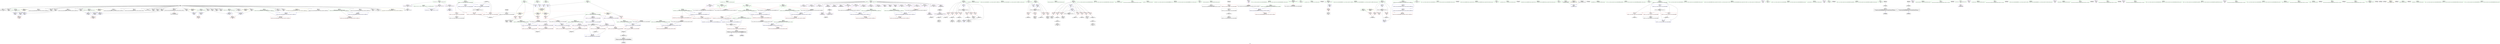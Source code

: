 digraph "SVFG" {
	label="SVFG";

	Node0x562676fa2480 [shape=record,color=grey,label="{NodeID: 0\nNullPtr}"];
	Node0x562676fa2480 -> Node0x56267718fc00[style=solid];
	Node0x562676fa2480 -> Node0x56267718fd00[style=solid];
	Node0x562676fa2480 -> Node0x56267718fdd0[style=solid];
	Node0x562676fa2480 -> Node0x56267718fea0[style=solid];
	Node0x562676fa2480 -> Node0x56267718ff70[style=solid];
	Node0x562676fa2480 -> Node0x562677190040[style=solid];
	Node0x562676fa2480 -> Node0x562677190110[style=solid];
	Node0x562676fa2480 -> Node0x5626771901e0[style=solid];
	Node0x562676fa2480 -> Node0x5626771902b0[style=solid];
	Node0x562676fa2480 -> Node0x562677190380[style=solid];
	Node0x562676fa2480 -> Node0x562677190450[style=solid];
	Node0x562676fa2480 -> Node0x562677190520[style=solid];
	Node0x562676fa2480 -> Node0x5626771905f0[style=solid];
	Node0x562676fa2480 -> Node0x5626771906c0[style=solid];
	Node0x562676fa2480 -> Node0x562677190790[style=solid];
	Node0x562676fa2480 -> Node0x562677190860[style=solid];
	Node0x562676fa2480 -> Node0x562677195440[style=solid];
	Node0x562676fa2480 -> Node0x562677195510[style=solid];
	Node0x562676fa2480 -> Node0x5626771955e0[style=solid];
	Node0x562676fa2480 -> Node0x5626771956b0[style=solid];
	Node0x562676fa2480 -> Node0x562677195780[style=solid];
	Node0x562676fa2480 -> Node0x562677195850[style=solid];
	Node0x562676fa2480 -> Node0x562677195920[style=solid];
	Node0x562676fa2480 -> Node0x5626771959f0[style=solid];
	Node0x562676fa2480 -> Node0x562677195ac0[style=solid];
	Node0x562676fa2480 -> Node0x562677195b90[style=solid];
	Node0x562676fa2480 -> Node0x562677195c60[style=solid];
	Node0x562676fa2480 -> Node0x56267719ebf0[style=solid];
	Node0x5626771ab2d0 [shape=record,color=grey,label="{NodeID: 443\n169 = Binary(168, 141, )\n}"];
	Node0x5626771ab2d0 -> Node0x56267719f440[style=solid];
	Node0x56267719f9f0 [shape=record,color=blue,label="{NodeID: 277\n204\<--274\nehselector.slot\<--\n_Z4doitv\n}"];
	Node0x56267719f9f0 -> Node0x5626771945c0[style=dashed];
	Node0x562677193580 [shape=record,color=red,label="{NodeID: 194\n230\<--8\n\<--n\n_Z4doitv\n}"];
	Node0x562677193580 -> Node0x562677196310[style=solid];
	Node0x5626771905f0 [shape=record,color=black,label="{NodeID: 111\n481\<--3\n\<--dummyVal\nmain\n}"];
	Node0x56267718e650 [shape=record,color=green,label="{NodeID: 28\n45\<--46\n__cxx_global_var_init\<--__cxx_global_var_init_field_insensitive\n}"];
	Node0x5626771d6580 [shape=record,color=black,label="{NodeID: 554\n576 = PHI(341, )\n0th arg _ZStltIcSt11char_traitsIcESaIcEEbRKNSt7__cxx1112basic_stringIT_T0_T1_EESA_ }"];
	Node0x5626771d6580 -> Node0x5626771a0e40[style=solid];
	Node0x562677194c40 [shape=record,color=red,label="{NodeID: 222\n341\<--337\n\<--__b.addr\n_ZSt3minINSt7__cxx1112basic_stringIcSt11char_traitsIcESaIcEEEERKT_S8_S8_\n|{<s0>26}}"];
	Node0x562677194c40:s0 -> Node0x5626771d6580[style=solid,color=red];
	Node0x5626771967f0 [shape=record,color=black,label="{NodeID: 139\n432\<--431\nidxprom\<--sub\nmain\n}"];
	Node0x562677191000 [shape=record,color=green,label="{NodeID: 56\n222\<--223\n_ZNSaIcED1Ev\<--_ZNSaIcED1Ev_field_insensitive\n}"];
	Node0x5626771d8400 [shape=record,color=black,label="{NodeID: 582\n531 = PHI(396, 398, )\n0th arg _ZStplIcSt11char_traitsIcESaIcEENSt7__cxx1112basic_stringIT_T0_T1_EERKS8_SA_ }"];
	Node0x56267719e2e0 [shape=record,color=red,label="{NodeID: 250\n567\<--540\nexn\<--exn.slot\n_ZStplIcSt11char_traitsIcESaIcEENSt7__cxx1112basic_stringIT_T0_T1_EERKS8_SA_\n}"];
	Node0x562677197eb0 [shape=record,color=purple,label="{NodeID: 167\n440\<--17\narrayidx10\<--_Z2dpB5cxx11\nmain\n}"];
	Node0x562677192960 [shape=record,color=green,label="{NodeID: 84\n447\<--448\n_ZStplIcSt11char_traitsIcESaIcEENSt7__cxx1112basic_stringIT_T0_T1_EERKS8_SA_\<--_ZStplIcSt11char_traitsIcESaIcEENSt7__cxx1112basic_stringIT_T0_T1_EERKS8_SA__field_insensitive\n}"];
	Node0x56267718c730 [shape=record,color=green,label="{NodeID: 1\n7\<--1\n__dso_handle\<--dummyObj\nGlob }"];
	Node0x5626771ab450 [shape=record,color=grey,label="{NodeID: 444\n459 = Binary(458, 141, )\n}"];
	Node0x5626771ab450 -> Node0x562677196cd0[style=solid];
	Node0x56267719fac0 [shape=record,color=blue,label="{NodeID: 278\n206\<--280\ni\<--inc\n_Z4doitv\n}"];
	Node0x56267719fac0 -> Node0x5626771bca80[style=dashed];
	Node0x562677193650 [shape=record,color=red,label="{NodeID: 195\n245\<--8\n\<--n\n_Z4doitv\n}"];
	Node0x562677193650 -> Node0x5626771964b0[style=solid];
	Node0x5626771906c0 [shape=record,color=black,label="{NodeID: 112\n482\<--3\n\<--dummyVal\nmain\n}"];
	Node0x5626771906c0 -> Node0x5626771a03b0[style=solid];
	Node0x56267718e750 [shape=record,color=green,label="{NodeID: 29\n49\<--50\n_ZNSt8ios_base4InitC1Ev\<--_ZNSt8ios_base4InitC1Ev_field_insensitive\n}"];
	Node0x5626771d66c0 [shape=record,color=black,label="{NodeID: 555\n466 = PHI(330, )\n}"];
	Node0x5626771be280 [shape=record,color=black,label="{NodeID: 472\nMR_44V_3 = PHI(MR_44V_4, MR_44V_2, )\npts\{393 \}\n}"];
	Node0x5626771be280 -> Node0x562677195120[style=dashed];
	Node0x5626771be280 -> Node0x5626771951f0[style=dashed];
	Node0x5626771be280 -> Node0x5626771952c0[style=dashed];
	Node0x5626771be280 -> Node0x56267719d3b0[style=dashed];
	Node0x5626771be280 -> Node0x56267719d440[style=dashed];
	Node0x5626771be280 -> Node0x56267719d510[style=dashed];
	Node0x5626771be280 -> Node0x56267719d5e0[style=dashed];
	Node0x5626771be280 -> Node0x5626771a06f0[style=dashed];
	Node0x562677194d10 [shape=record,color=red,label="{NodeID: 223\n347\<--337\n\<--__b.addr\n_ZSt3minINSt7__cxx1112basic_stringIcSt11char_traitsIcESaIcEEEERKT_S8_S8_\n}"];
	Node0x562677194d10 -> Node0x56267719fd30[style=solid];
	Node0x5626771968c0 [shape=record,color=black,label="{NodeID: 140\n435\<--434\nidxprom6\<--\nmain\n}"];
	Node0x562677191100 [shape=record,color=green,label="{NodeID: 57\n237\<--238\n_ZNSt7__cxx1112basic_stringIcSt11char_traitsIcESaIcEEC1ERKS4_\<--_ZNSt7__cxx1112basic_stringIcSt11char_traitsIcESaIcEEC1ERKS4__field_insensitive\n}"];
	Node0x5626771d87f0 [shape=record,color=black,label="{NodeID: 583\n532 = PHI(436, 457, )\n1st arg _ZStplIcSt11char_traitsIcESaIcEENSt7__cxx1112basic_stringIT_T0_T1_EERKS8_SA_ }"];
	Node0x5626771d87f0 -> Node0x5626771a0960[style=solid];
	Node0x56267719e3b0 [shape=record,color=red,label="{NodeID: 251\n568\<--542\nsel\<--ehselector.slot\n_ZStplIcSt11char_traitsIcESaIcEENSt7__cxx1112basic_stringIT_T0_T1_EERKS8_SA_\n}"];
	Node0x562677197f80 [shape=record,color=purple,label="{NodeID: 168\n445\<--17\narrayidx12\<--_Z2dpB5cxx11\nmain\n|{<s0>31}}"];
	Node0x562677197f80:s0 -> Node0x5626771d8940[style=solid,color=red];
	Node0x562677192a60 [shape=record,color=green,label="{NodeID: 85\n512\<--513\nprintf\<--printf_field_insensitive\n}"];
	Node0x56267718c7c0 [shape=record,color=green,label="{NodeID: 2\n9\<--1\n\<--dummyObj\nCan only get source location for instruction, argument, global var or function.}"];
	Node0x5626771ab5d0 [shape=record,color=grey,label="{NodeID: 445\n431 = Binary(430, 141, )\n}"];
	Node0x5626771ab5d0 -> Node0x5626771967f0[style=solid];
	Node0x56267719fb90 [shape=record,color=blue,label="{NodeID: 279\n335\<--331\n__a.addr\<--__a\n_ZSt3minINSt7__cxx1112basic_stringIcSt11char_traitsIcESaIcEEEERKT_S8_S8_\n}"];
	Node0x56267719fb90 -> Node0x562677194aa0[style=dashed];
	Node0x56267719fb90 -> Node0x562677194b70[style=dashed];
	Node0x562677193720 [shape=record,color=red,label="{NodeID: 196\n239\<--11\n\<--r\n_Z4doitv\n|{<s0>13}}"];
	Node0x562677193720:s0 -> Node0x5626771d8ba0[style=solid,color=red];
	Node0x562677190790 [shape=record,color=black,label="{NodeID: 113\n484\<--3\n\<--dummyVal\nmain\n}"];
	Node0x562677190790 -> Node0x5626771a0480[style=solid];
	Node0x56267718e850 [shape=record,color=green,label="{NodeID: 30\n55\<--56\n__cxa_atexit\<--__cxa_atexit_field_insensitive\n}"];
	Node0x5626771d68f0 [shape=record,color=black,label="{NodeID: 556\n147 = PHI()\n}"];
	Node0x5626771d68f0 -> Node0x562677195f00[style=solid];
	Node0x5626771be780 [shape=record,color=black,label="{NodeID: 473\nMR_46V_2 = PHI(MR_46V_4, MR_46V_1, )\npts\{395 \}\n}"];
	Node0x5626771be780 -> Node0x5626771a0210[style=dashed];
	Node0x562677194de0 [shape=record,color=red,label="{NodeID: 224\n367\<--361\n\<--__lhs.addr\n_ZSteqIcSt11char_traitsIcESaIcEEbRKNSt7__cxx1112basic_stringIT_T0_T1_EEPKS5_\n}"];
	Node0x562677196990 [shape=record,color=black,label="{NodeID: 141\n439\<--438\nidxprom9\<--sub8\nmain\n}"];
	Node0x562677191200 [shape=record,color=green,label="{NodeID: 58\n252\<--253\n_ZSt3minINSt7__cxx1112basic_stringIcSt11char_traitsIcESaIcEEEERKT_S8_S8_\<--_ZSt3minINSt7__cxx1112basic_stringIcSt11char_traitsIcESaIcEEEERKT_S8_S8__field_insensitive\n}"];
	Node0x5626771d8940 [shape=record,color=black,label="{NodeID: 584\n533 = PHI(445, 464, )\n2nd arg _ZStplIcSt11char_traitsIcESaIcEENSt7__cxx1112basic_stringIT_T0_T1_EERKS8_SA_ }"];
	Node0x5626771d8940 -> Node0x5626771a0a30[style=solid];
	Node0x56267719e480 [shape=record,color=red,label="{NodeID: 252\n584\<--578\n\<--__lhs.addr\n_ZStltIcSt11char_traitsIcESaIcEEbRKNSt7__cxx1112basic_stringIT_T0_T1_EESA_\n}"];
	Node0x562677198050 [shape=record,color=purple,label="{NodeID: 169\n452\<--17\narrayidx16\<--_Z2dpB5cxx11\nmain\n}"];
	Node0x562677192b60 [shape=record,color=green,label="{NodeID: 86\n534\<--535\n__lhs.addr\<--__lhs.addr_field_insensitive\n_ZStplIcSt11char_traitsIcESaIcEENSt7__cxx1112basic_stringIT_T0_T1_EERKS8_SA_\n}"];
	Node0x562677192b60 -> Node0x56267719e070[style=solid];
	Node0x562677192b60 -> Node0x5626771a0960[style=solid];
	Node0x56267718c850 [shape=record,color=green,label="{NodeID: 3\n23\<--1\n.str\<--dummyObj\nGlob }"];
	Node0x5626771ab750 [shape=record,color=grey,label="{NodeID: 446\n438 = Binary(437, 141, )\n}"];
	Node0x5626771ab750 -> Node0x562677196990[style=solid];
	Node0x56267719fc60 [shape=record,color=blue,label="{NodeID: 280\n337\<--332\n__b.addr\<--__b\n_ZSt3minINSt7__cxx1112basic_stringIcSt11char_traitsIcESaIcEEEERKT_S8_S8_\n}"];
	Node0x56267719fc60 -> Node0x562677194c40[style=dashed];
	Node0x56267719fc60 -> Node0x562677194d10[style=dashed];
	Node0x5626771937f0 [shape=record,color=red,label="{NodeID: 197\n240\<--13\n\<--p\n_Z4doitv\n|{<s0>13}}"];
	Node0x5626771937f0:s0 -> Node0x5626771d8cb0[style=solid,color=red];
	Node0x562677190860 [shape=record,color=black,label="{NodeID: 114\n487\<--3\n\<--dummyVal\nmain\n}"];
	Node0x56267718e950 [shape=record,color=green,label="{NodeID: 31\n54\<--60\n_ZNSt8ios_base4InitD1Ev\<--_ZNSt8ios_base4InitD1Ev_field_insensitive\n}"];
	Node0x56267718e950 -> Node0x562677195d30[style=solid];
	Node0x5626771d69c0 [shape=record,color=black,label="{NodeID: 557\n155 = PHI()\n}"];
	Node0x5626771d69c0 -> Node0x5626771940e0[style=solid];
	Node0x5626771bec80 [shape=record,color=black,label="{NodeID: 474\nMR_12V_3 = PHI(MR_12V_4, MR_12V_2, )\npts\{124 \}\n}"];
	Node0x5626771bec80 -> Node0x562677193e70[style=dashed];
	Node0x5626771bec80 -> Node0x562677193f40[style=dashed];
	Node0x5626771bec80 -> Node0x562677194010[style=dashed];
	Node0x5626771bec80 -> Node0x56267719f440[style=dashed];
	Node0x562677194eb0 [shape=record,color=red,label="{NodeID: 225\n368\<--363\n\<--__rhs.addr\n_ZSteqIcSt11char_traitsIcESaIcEEbRKNSt7__cxx1112basic_stringIT_T0_T1_EEPKS5_\n}"];
	Node0x562677196a60 [shape=record,color=black,label="{NodeID: 142\n444\<--443\nidxprom11\<--rem\nmain\n}"];
	Node0x562677191300 [shape=record,color=green,label="{NodeID: 59\n255\<--256\n_ZNSt7__cxx1112basic_stringIcSt11char_traitsIcESaIcEEaSERKS4_\<--_ZNSt7__cxx1112basic_stringIcSt11char_traitsIcESaIcEEaSERKS4__field_insensitive\n}"];
	Node0x5626771d8a90 [shape=record,color=black,label="{NodeID: 585\n109 = PHI(208, )\n0th arg _Z2okNSt7__cxx1112basic_stringIcSt11char_traitsIcESaIcEEEiii }"];
	Node0x56267719e550 [shape=record,color=red,label="{NodeID: 253\n585\<--580\n\<--__rhs.addr\n_ZStltIcSt11char_traitsIcESaIcEEbRKNSt7__cxx1112basic_stringIT_T0_T1_EESA_\n}"];
	Node0x562677198120 [shape=record,color=purple,label="{NodeID: 170\n457\<--17\narrayidx20\<--_Z2dpB5cxx11\nmain\n|{<s0>32}}"];
	Node0x562677198120:s0 -> Node0x5626771d87f0[style=solid,color=red];
	Node0x562677192c30 [shape=record,color=green,label="{NodeID: 87\n536\<--537\n__rhs.addr\<--__rhs.addr_field_insensitive\n_ZStplIcSt11char_traitsIcESaIcEENSt7__cxx1112basic_stringIT_T0_T1_EERKS8_SA_\n}"];
	Node0x562677192c30 -> Node0x56267719e140[style=solid];
	Node0x562677192c30 -> Node0x5626771a0a30[style=solid];
	Node0x56267718c8e0 [shape=record,color=green,label="{NodeID: 4\n25\<--1\n.str.2\<--dummyObj\nGlob }"];
	Node0x5626771ab8d0 [shape=record,color=grey,label="{NodeID: 447\n443 = Binary(442, 228, )\n}"];
	Node0x5626771ab8d0 -> Node0x562677196a60[style=solid];
	Node0x56267719fd30 [shape=record,color=blue,label="{NodeID: 281\n333\<--347\nretval\<--\n_ZSt3minINSt7__cxx1112basic_stringIcSt11char_traitsIcESaIcEEEERKT_S8_S8_\n}"];
	Node0x56267719fd30 -> Node0x5626771c0580[style=dashed];
	Node0x5626771938c0 [shape=record,color=red,label="{NodeID: 198\n241\<--15\n\<--s\n_Z4doitv\n|{<s0>13}}"];
	Node0x5626771938c0:s0 -> Node0x5626771d8dc0[style=solid,color=red];
	Node0x562677195440 [shape=record,color=black,label="{NodeID: 115\n488\<--3\n\<--dummyVal\nmain\n}"];
	Node0x562677195440 -> Node0x5626771a0550[style=solid];
	Node0x56267718ea50 [shape=record,color=green,label="{NodeID: 32\n67\<--68\n__cxx_global_var_init.1\<--__cxx_global_var_init.1_field_insensitive\n}"];
	Node0x5626771d6a90 [shape=record,color=black,label="{NodeID: 558\n473 = PHI()\n}"];
	Node0x5626771bf180 [shape=record,color=black,label="{NodeID: 475\nMR_14V_4 = PHI(MR_14V_5, MR_14V_2, )\npts\{1200000 \}\n}"];
	Node0x5626771bf180 -> Node0x5626771941b0[style=dashed];
	Node0x5626771bf180 -> Node0x562677194280[style=dashed];
	Node0x5626771bf180 -> Node0x562677194350[style=dashed];
	Node0x5626771bf180 -> Node0x562677194420[style=dashed];
	Node0x5626771bf180 -> Node0x56267719f370[style=dashed];
	Node0x562677194f80 [shape=record,color=red,label="{NodeID: 226\n520\<--388\n\<--retval\nmain\n}"];
	Node0x562677194f80 -> Node0x562677197010[style=solid];
	Node0x562677196b30 [shape=record,color=black,label="{NodeID: 143\n451\<--450\nidxprom15\<--sub14\nmain\n}"];
	Node0x562677191400 [shape=record,color=green,label="{NodeID: 60\n285\<--286\n_ZSteqIcSt11char_traitsIcESaIcEEbRKNSt7__cxx1112basic_stringIT_T0_T1_EEPKS5_\<--_ZSteqIcSt11char_traitsIcESaIcEEbRKNSt7__cxx1112basic_stringIT_T0_T1_EEPKS5__field_insensitive\n}"];
	Node0x5626771d8ba0 [shape=record,color=black,label="{NodeID: 586\n110 = PHI(239, )\n1st arg _Z2okNSt7__cxx1112basic_stringIcSt11char_traitsIcESaIcEEEiii }"];
	Node0x5626771d8ba0 -> Node0x56267719edc0[style=solid];
	Node0x5626771c3660 [shape=record,color=yellow,style=double,label="{NodeID: 503\n42V_1 = ENCHI(MR_42V_0)\npts\{391 \}\nFun[main]}"];
	Node0x5626771c3660 -> Node0x562677195050[style=dashed];
	Node0x56267719e620 [shape=record,color=blue,label="{NodeID: 254\n8\<--9\nn\<--\nGlob }"];
	Node0x56267719e620 -> Node0x5626771c3ba0[style=dashed];
	Node0x5626771981f0 [shape=record,color=purple,label="{NodeID: 171\n461\<--17\narrayidx23\<--_Z2dpB5cxx11\nmain\n}"];
	Node0x562677192d00 [shape=record,color=green,label="{NodeID: 88\n538\<--539\nnrvo\<--nrvo_field_insensitive\n_ZStplIcSt11char_traitsIcESaIcEENSt7__cxx1112basic_stringIT_T0_T1_EERKS8_SA_\n}"];
	Node0x562677192d00 -> Node0x56267719e210[style=solid];
	Node0x562677192d00 -> Node0x5626771a0b00[style=solid];
	Node0x562677192d00 -> Node0x5626771a0bd0[style=solid];
	Node0x56267718d120 [shape=record,color=green,label="{NodeID: 5\n27\<--1\n_ZSt4cout\<--dummyObj\nGlob }"];
	Node0x5626771aba50 [shape=record,color=grey,label="{NodeID: 448\n442 = Binary(441, 141, )\n}"];
	Node0x5626771aba50 -> Node0x5626771ab8d0[style=solid];
	Node0x56267719fe00 [shape=record,color=blue,label="{NodeID: 282\n333\<--350\nretval\<--\n_ZSt3minINSt7__cxx1112basic_stringIcSt11char_traitsIcESaIcEEEERKT_S8_S8_\n}"];
	Node0x56267719fe00 -> Node0x5626771c0580[style=dashed];
	Node0x562677193990 [shape=record,color=red,label="{NodeID: 199\n174\<--113\n\<--r.addr\n_Z2okNSt7__cxx1112basic_stringIcSt11char_traitsIcESaIcEEEiii\n}"];
	Node0x562677193990 -> Node0x5626771acc50[style=solid];
	Node0x562677195510 [shape=record,color=black,label="{NodeID: 116\n490\<--3\n\<--dummyVal\nmain\n}"];
	Node0x562677195510 -> Node0x5626771a0620[style=solid];
	Node0x56267718eb50 [shape=record,color=green,label="{NodeID: 33\n75\<--76\n_ZNSt7__cxx1112basic_stringIcSt11char_traitsIcESaIcEEC1Ev\<--_ZNSt7__cxx1112basic_stringIcSt11char_traitsIcESaIcEEC1Ev_field_insensitive\n}"];
	Node0x5626771d6b60 [shape=record,color=black,label="{NodeID: 559\n52 = PHI()\n}"];
	Node0x5626771bf680 [shape=record,color=black,label="{NodeID: 476\nMR_52V_3 = PHI(MR_52V_4, MR_52V_2, )\npts\{405 \}\n}"];
	Node0x5626771bf680 -> Node0x56267719de00[style=dashed];
	Node0x5626771bf680 -> Node0x56267719ded0[style=dashed];
	Node0x5626771bf680 -> Node0x56267719dfa0[style=dashed];
	Node0x5626771bf680 -> Node0x5626771a0890[style=dashed];
	Node0x562677195050 [shape=record,color=red,label="{NodeID: 227\n506\<--390\n\<--T\nmain\n}"];
	Node0x562677195050 -> Node0x5626771ac1d0[style=solid];
	Node0x562677196c00 [shape=record,color=black,label="{NodeID: 144\n456\<--455\nidxprom19\<--rem18\nmain\n}"];
	Node0x562677191500 [shape=record,color=green,label="{NodeID: 61\n290\<--291\n_ZStlsISt11char_traitsIcEERSt13basic_ostreamIcT_ES5_PKc\<--_ZStlsISt11char_traitsIcEERSt13basic_ostreamIcT_ES5_PKc_field_insensitive\n}"];
	Node0x5626771d8cb0 [shape=record,color=black,label="{NodeID: 587\n111 = PHI(240, )\n2nd arg _Z2okNSt7__cxx1112basic_stringIcSt11char_traitsIcESaIcEEEiii }"];
	Node0x5626771d8cb0 -> Node0x56267719ee90[style=solid];
	Node0x56267719e6f0 [shape=record,color=blue,label="{NodeID: 255\n11\<--9\nr\<--\nGlob }"];
	Node0x56267719e6f0 -> Node0x5626771c3ba0[style=dashed];
	Node0x5626771982c0 [shape=record,color=purple,label="{NodeID: 172\n464\<--17\narrayidx25\<--_Z2dpB5cxx11\nmain\n|{<s0>32}}"];
	Node0x5626771982c0:s0 -> Node0x5626771d8940[style=solid,color=red];
	Node0x562677192dd0 [shape=record,color=green,label="{NodeID: 89\n540\<--541\nexn.slot\<--exn.slot_field_insensitive\n_ZStplIcSt11char_traitsIcESaIcEENSt7__cxx1112basic_stringIT_T0_T1_EERKS8_SA_\n}"];
	Node0x562677192dd0 -> Node0x56267719e2e0[style=solid];
	Node0x562677192dd0 -> Node0x5626771a0ca0[style=solid];
	Node0x56267718d1b0 [shape=record,color=green,label="{NodeID: 6\n28\<--1\n.str.3\<--dummyObj\nGlob }"];
	Node0x5626771abbd0 [shape=record,color=grey,label="{NodeID: 449\n450 = Binary(449, 141, )\n}"];
	Node0x5626771abbd0 -> Node0x562677196b30[style=solid];
	Node0x56267719fed0 [shape=record,color=blue,label="{NodeID: 283\n361\<--359\n__lhs.addr\<--__lhs\n_ZSteqIcSt11char_traitsIcESaIcEEbRKNSt7__cxx1112basic_stringIT_T0_T1_EEPKS5_\n}"];
	Node0x56267719fed0 -> Node0x562677194de0[style=dashed];
	Node0x562677193a60 [shape=record,color=red,label="{NodeID: 200\n179\<--115\n\<--p.addr\n_Z2okNSt7__cxx1112basic_stringIcSt11char_traitsIcESaIcEEEiii\n}"];
	Node0x562677193a60 -> Node0x5626771ac650[style=solid];
	Node0x5626771955e0 [shape=record,color=black,label="{NodeID: 117\n524\<--3\nlpad.val\<--dummyVal\nmain\n}"];
	Node0x56267718ec50 [shape=record,color=green,label="{NodeID: 34\n82\<--83\n__cxx_global_array_dtor\<--__cxx_global_array_dtor_field_insensitive\n}"];
	Node0x5626771d6c30 [shape=record,color=black,label="{NodeID: 560\n81 = PHI()\n}"];
	Node0x562677195120 [shape=record,color=red,label="{NodeID: 228\n420\<--392\n\<--i\nmain\n}"];
	Node0x562677195120 -> Node0x5626771ac950[style=solid];
	Node0x562677196cd0 [shape=record,color=black,label="{NodeID: 145\n460\<--459\nidxprom22\<--sub21\nmain\n}"];
	Node0x562677191600 [shape=record,color=green,label="{NodeID: 62\n293\<--294\n_ZSt4endlIcSt11char_traitsIcEERSt13basic_ostreamIT_T0_ES6_\<--_ZSt4endlIcSt11char_traitsIcEERSt13basic_ostreamIT_T0_ES6__field_insensitive\n}"];
	Node0x5626771d8dc0 [shape=record,color=black,label="{NodeID: 588\n112 = PHI(241, )\n3rd arg _Z2okNSt7__cxx1112basic_stringIcSt11char_traitsIcESaIcEEEiii }"];
	Node0x5626771d8dc0 -> Node0x56267719ef60[style=solid];
	Node0x56267719e7f0 [shape=record,color=blue,label="{NodeID: 256\n13\<--9\np\<--\nGlob }"];
	Node0x56267719e7f0 -> Node0x5626771c3ba0[style=dashed];
	Node0x562677198390 [shape=record,color=purple,label="{NodeID: 173\n469\<--17\narrayidx30\<--_Z2dpB5cxx11\nmain\n}"];
	Node0x562677192ea0 [shape=record,color=green,label="{NodeID: 90\n542\<--543\nehselector.slot\<--ehselector.slot_field_insensitive\n_ZStplIcSt11char_traitsIcESaIcEENSt7__cxx1112basic_stringIT_T0_T1_EERKS8_SA_\n}"];
	Node0x562677192ea0 -> Node0x56267719e3b0[style=solid];
	Node0x562677192ea0 -> Node0x5626771a0d70[style=solid];
	Node0x56267718d240 [shape=record,color=green,label="{NodeID: 7\n30\<--1\n.str.4\<--dummyObj\nGlob }"];
	Node0x5626771abd50 [shape=record,color=grey,label="{NodeID: 450\n478 = Binary(477, 141, )\n}"];
	Node0x5626771abd50 -> Node0x5626771a02e0[style=solid];
	Node0x56267719ffa0 [shape=record,color=blue,label="{NodeID: 284\n363\<--360\n__rhs.addr\<--__rhs\n_ZSteqIcSt11char_traitsIcESaIcEEbRKNSt7__cxx1112basic_stringIT_T0_T1_EEPKS5_\n}"];
	Node0x56267719ffa0 -> Node0x562677194eb0[style=dashed];
	Node0x562677193b30 [shape=record,color=red,label="{NodeID: 201\n184\<--117\n\<--s.addr\n_Z2okNSt7__cxx1112basic_stringIcSt11char_traitsIcESaIcEEEiii\n}"];
	Node0x562677193b30 -> Node0x5626771ac7d0[style=solid];
	Node0x5626771956b0 [shape=record,color=black,label="{NodeID: 118\n525\<--3\nlpad.val47\<--dummyVal\nmain\n}"];
	Node0x56267718ed50 [shape=record,color=green,label="{NodeID: 35\n89\<--90\n.addr\<--.addr_field_insensitive\n__cxx_global_array_dtor\n}"];
	Node0x56267718ed50 -> Node0x56267719ecf0[style=solid];
	Node0x5626771d6d00 [shape=record,color=black,label="{NodeID: 561\n211 = PHI()\n}"];
	Node0x5626771951f0 [shape=record,color=red,label="{NodeID: 229\n430\<--392\n\<--i\nmain\n}"];
	Node0x5626771951f0 -> Node0x5626771ab5d0[style=solid];
	Node0x562677196da0 [shape=record,color=black,label="{NodeID: 146\n463\<--462\nidxprom24\<--\nmain\n}"];
	Node0x562677191700 [shape=record,color=green,label="{NodeID: 63\n295\<--296\n_ZNSolsEPFRSoS_E\<--_ZNSolsEPFRSoS_E_field_insensitive\n}"];
	Node0x5626771d8ed0 [shape=record,color=black,label="{NodeID: 589\n331 = PHI(198, 396, )\n0th arg _ZSt3minINSt7__cxx1112basic_stringIcSt11char_traitsIcESaIcEEEERKT_S8_S8_ }"];
	Node0x5626771d8ed0 -> Node0x56267719fb90[style=solid];
	Node0x5626771c3900 [shape=record,color=yellow,style=double,label="{NodeID: 506\n48V_1 = ENCHI(MR_48V_0)\npts\{401 \}\nFun[main]}"];
	Node0x5626771c3900 -> Node0x5626771a03b0[style=dashed];
	Node0x5626771c3900 -> Node0x5626771a0550[style=dashed];
	Node0x56267719e8f0 [shape=record,color=blue,label="{NodeID: 257\n15\<--9\ns\<--\nGlob }"];
	Node0x56267719e8f0 -> Node0x5626771c3ba0[style=dashed];
	Node0x562677198460 [shape=record,color=purple,label="{NodeID: 174\n472\<--17\narrayidx32\<--_Z2dpB5cxx11\nmain\n}"];
	Node0x562677192f70 [shape=record,color=green,label="{NodeID: 91\n551\<--552\n_ZNSt7__cxx1112basic_stringIcSt11char_traitsIcESaIcEE6appendERKS4_\<--_ZNSt7__cxx1112basic_stringIcSt11char_traitsIcESaIcEE6appendERKS4__field_insensitive\n}"];
	Node0x56267718d2d0 [shape=record,color=green,label="{NodeID: 8\n32\<--1\n.str.5\<--dummyObj\nGlob }"];
	Node0x5626771abed0 [shape=record,color=grey,label="{NodeID: 451\n454 = Binary(453, 141, )\n}"];
	Node0x5626771abed0 -> Node0x5626771ac050[style=solid];
	Node0x5626771a0070 [shape=record,color=blue,label="{NodeID: 285\n388\<--9\nretval\<--\nmain\n}"];
	Node0x5626771a0070 -> Node0x562677194f80[style=dashed];
	Node0x562677193c00 [shape=record,color=red,label="{NodeID: 202\n130\<--121\n\<--i\n_Z2okNSt7__cxx1112basic_stringIcSt11char_traitsIcESaIcEEEiii\n}"];
	Node0x562677193c00 -> Node0x5626771ad250[style=solid];
	Node0x562677195780 [shape=record,color=black,label="{NodeID: 119\n557\<--3\n\<--dummyVal\n_ZStplIcSt11char_traitsIcESaIcEENSt7__cxx1112basic_stringIT_T0_T1_EERKS8_SA_\n}"];
	Node0x56267718ee20 [shape=record,color=green,label="{NodeID: 36\n98\<--99\n_ZNSt7__cxx1112basic_stringIcSt11char_traitsIcESaIcEED1Ev\<--_ZNSt7__cxx1112basic_stringIcSt11char_traitsIcESaIcEED1Ev_field_insensitive\n}"];
	Node0x5626771d6e00 [shape=record,color=black,label="{NodeID: 562\n242 = PHI(108, )\n}"];
	Node0x5626771c0580 [shape=record,color=black,label="{NodeID: 479\nMR_30V_3 = PHI(MR_30V_4, MR_30V_2, )\npts\{334 \}\n}"];
	Node0x5626771c0580 -> Node0x5626771949d0[style=dashed];
	Node0x5626771952c0 [shape=record,color=red,label="{NodeID: 230\n437\<--392\n\<--i\nmain\n}"];
	Node0x5626771952c0 -> Node0x5626771ab750[style=solid];
	Node0x562677196e70 [shape=record,color=black,label="{NodeID: 147\n468\<--467\nidxprom29\<--\nmain\n}"];
	Node0x562677191800 [shape=record,color=green,label="{NodeID: 64\n299\<--300\n_ZStlsIcSt11char_traitsIcESaIcEERSt13basic_ostreamIT_T0_ES7_RKNSt7__cxx1112basic_stringIS4_S5_T1_EE\<--_ZStlsIcSt11char_traitsIcESaIcEERSt13basic_ostreamIT_T0_ES7_RKNSt7__cxx1112basic_stringIS4_S5_T1_EE_field_insensitive\n}"];
	Node0x5626771d9020 [shape=record,color=black,label="{NodeID: 590\n332 = PHI(250, 398, )\n1st arg _ZSt3minINSt7__cxx1112basic_stringIcSt11char_traitsIcESaIcEEEERKT_S8_S8_ }"];
	Node0x5626771d9020 -> Node0x56267719fc60[style=solid];
	Node0x5626771c39e0 [shape=record,color=yellow,style=double,label="{NodeID: 507\n50V_1 = ENCHI(MR_50V_0)\npts\{403 \}\nFun[main]}"];
	Node0x5626771c39e0 -> Node0x5626771a0480[style=dashed];
	Node0x5626771c39e0 -> Node0x5626771a0620[style=dashed];
	Node0x56267719e9f0 [shape=record,color=blue,label="{NodeID: 258\n623\<--41\nllvm.global_ctors_0\<--\nGlob }"];
	Node0x562677198530 [shape=record,color=purple,label="{NodeID: 175\n210\<--23\n\<--.str\n_Z4doitv\n}"];
	Node0x562677193070 [shape=record,color=green,label="{NodeID: 92\n578\<--579\n__lhs.addr\<--__lhs.addr_field_insensitive\n_ZStltIcSt11char_traitsIcESaIcEEbRKNSt7__cxx1112basic_stringIT_T0_T1_EESA_\n}"];
	Node0x562677193070 -> Node0x56267719e480[style=solid];
	Node0x562677193070 -> Node0x5626771a0e40[style=solid];
	Node0x56267718d390 [shape=record,color=green,label="{NodeID: 9\n34\<--1\n.str.6\<--dummyObj\nGlob }"];
	Node0x5626771ac050 [shape=record,color=grey,label="{NodeID: 452\n455 = Binary(454, 228, )\n}"];
	Node0x5626771ac050 -> Node0x562677196c00[style=solid];
	Node0x5626771a0140 [shape=record,color=blue,label="{NodeID: 286\n392\<--141\ni\<--\nmain\n}"];
	Node0x5626771a0140 -> Node0x5626771be280[style=dashed];
	Node0x562677193cd0 [shape=record,color=red,label="{NodeID: 203\n134\<--121\n\<--i\n_Z2okNSt7__cxx1112basic_stringIcSt11char_traitsIcESaIcEEEiii\n}"];
	Node0x562677193cd0 -> Node0x562677195e30[style=solid];
	Node0x562677195850 [shape=record,color=black,label="{NodeID: 120\n558\<--3\n\<--dummyVal\n_ZStplIcSt11char_traitsIcESaIcEENSt7__cxx1112basic_stringIT_T0_T1_EERKS8_SA_\n}"];
	Node0x562677195850 -> Node0x5626771a0ca0[style=solid];
	Node0x56267718ef20 [shape=record,color=green,label="{NodeID: 37\n106\<--107\n_Z2okNSt7__cxx1112basic_stringIcSt11char_traitsIcESaIcEEEiii\<--_Z2okNSt7__cxx1112basic_stringIcSt11char_traitsIcESaIcEEEiii_field_insensitive\n}"];
	Node0x5626771d6fa0 [shape=record,color=black,label="{NodeID: 563\n251 = PHI(330, )\n}"];
	Node0x56267719d3b0 [shape=record,color=red,label="{NodeID: 231\n449\<--392\n\<--i\nmain\n}"];
	Node0x56267719d3b0 -> Node0x5626771abbd0[style=solid];
	Node0x562677196f40 [shape=record,color=black,label="{NodeID: 148\n471\<--470\nidxprom31\<--\nmain\n}"];
	Node0x562677191900 [shape=record,color=green,label="{NodeID: 65\n321\<--322\n__gxx_personality_v0\<--__gxx_personality_v0_field_insensitive\n}"];
	Node0x5626771d9170 [shape=record,color=black,label="{NodeID: 591\n601 = PHI(592, )\n0th arg __clang_call_terminate }"];
	Node0x56267719eaf0 [shape=record,color=blue,label="{NodeID: 259\n624\<--42\nllvm.global_ctors_1\<--_GLOBAL__sub_I_xyz111_0_0.cpp\nGlob }"];
	Node0x562677198600 [shape=record,color=purple,label="{NodeID: 176\n217\<--25\n\<--.str.2\n_Z4doitv\n}"];
	Node0x562677193140 [shape=record,color=green,label="{NodeID: 93\n580\<--581\n__rhs.addr\<--__rhs.addr_field_insensitive\n_ZStltIcSt11char_traitsIcESaIcEEbRKNSt7__cxx1112basic_stringIT_T0_T1_EESA_\n}"];
	Node0x562677193140 -> Node0x56267719e550[style=solid];
	Node0x562677193140 -> Node0x5626771a0f10[style=solid];
	Node0x56267718d450 [shape=record,color=green,label="{NodeID: 10\n36\<--1\n.str.7\<--dummyObj\nGlob }"];
	Node0x5626771ac1d0 [shape=record,color=grey,label="{NodeID: 453\n507 = cmp(505, 506, )\n}"];
	Node0x5626771a0210 [shape=record,color=blue,label="{NodeID: 287\n394\<--9\nj\<--\nmain\n}"];
	Node0x5626771a0210 -> Node0x56267719d6b0[style=dashed];
	Node0x5626771a0210 -> Node0x56267719d780[style=dashed];
	Node0x5626771a0210 -> Node0x56267719d850[style=dashed];
	Node0x5626771a0210 -> Node0x56267719d920[style=dashed];
	Node0x5626771a0210 -> Node0x56267719d9f0[style=dashed];
	Node0x5626771a0210 -> Node0x56267719dac0[style=dashed];
	Node0x5626771a0210 -> Node0x56267719db90[style=dashed];
	Node0x5626771a0210 -> Node0x5626771a02e0[style=dashed];
	Node0x5626771a0210 -> Node0x5626771be780[style=dashed];
	Node0x562677193da0 [shape=record,color=red,label="{NodeID: 204\n139\<--121\n\<--i\n_Z2okNSt7__cxx1112basic_stringIcSt11char_traitsIcESaIcEEEiii\n}"];
	Node0x562677193da0 -> Node0x5626771aab50[style=solid];
	Node0x562677195920 [shape=record,color=black,label="{NodeID: 121\n560\<--3\n\<--dummyVal\n_ZStplIcSt11char_traitsIcESaIcEENSt7__cxx1112basic_stringIT_T0_T1_EERKS8_SA_\n}"];
	Node0x562677195920 -> Node0x5626771a0d70[style=solid];
	Node0x56267718f020 [shape=record,color=green,label="{NodeID: 38\n113\<--114\nr.addr\<--r.addr_field_insensitive\n_Z2okNSt7__cxx1112basic_stringIcSt11char_traitsIcESaIcEEEiii\n}"];
	Node0x56267718f020 -> Node0x562677193990[style=solid];
	Node0x56267718f020 -> Node0x56267719edc0[style=solid];
	Node0x5626771d7170 [shape=record,color=black,label="{NodeID: 564\n254 = PHI()\n}"];
	Node0x5626771c0f80 [shape=record,color=black,label="{NodeID: 481\nMR_10V_3 = PHI(MR_10V_4, MR_10V_2, )\npts\{122 \}\n}"];
	Node0x5626771c0f80 -> Node0x562677193c00[style=dashed];
	Node0x5626771c0f80 -> Node0x562677193cd0[style=dashed];
	Node0x5626771c0f80 -> Node0x562677193da0[style=dashed];
	Node0x5626771c0f80 -> Node0x56267719f1d0[style=dashed];
	Node0x56267719d440 [shape=record,color=red,label="{NodeID: 232\n458\<--392\n\<--i\nmain\n}"];
	Node0x56267719d440 -> Node0x5626771ab450[style=solid];
	Node0x562677197010 [shape=record,color=black,label="{NodeID: 149\n387\<--520\nmain_ret\<--\nmain\n}"];
	Node0x562677191a00 [shape=record,color=green,label="{NodeID: 66\n333\<--334\nretval\<--retval_field_insensitive\n_ZSt3minINSt7__cxx1112basic_stringIcSt11char_traitsIcESaIcEEEERKT_S8_S8_\n}"];
	Node0x562677191a00 -> Node0x5626771949d0[style=solid];
	Node0x562677191a00 -> Node0x56267719fd30[style=solid];
	Node0x562677191a00 -> Node0x56267719fe00[style=solid];
	Node0x5626771c3ba0 [shape=record,color=yellow,style=double,label="{NodeID: 509\n54V_1 = ENCHI(MR_54V_0)\npts\{10 12 14 16 \}\nFun[main]|{<s0>41|<s1>41|<s2>41|<s3>41}}"];
	Node0x5626771c3ba0:s0 -> Node0x5626771c3c80[style=dashed,color=red];
	Node0x5626771c3ba0:s1 -> Node0x5626771c3d90[style=dashed,color=red];
	Node0x5626771c3ba0:s2 -> Node0x5626771c3e70[style=dashed,color=red];
	Node0x5626771c3ba0:s3 -> Node0x5626771c3f80[style=dashed,color=red];
	Node0x56267719ebf0 [shape=record,color=blue, style = dotted,label="{NodeID: 260\n625\<--3\nllvm.global_ctors_2\<--dummyVal\nGlob }"];
	Node0x5626771986d0 [shape=record,color=purple,label="{NodeID: 177\n283\<--25\n\<--.str.2\n_Z4doitv\n|{<s0>19}}"];
	Node0x5626771986d0:s0 -> Node0x5626771d4210[style=solid,color=red];
	Node0x562677193210 [shape=record,color=green,label="{NodeID: 94\n587\<--588\n_ZNKSt7__cxx1112basic_stringIcSt11char_traitsIcESaIcEE7compareERKS4_\<--_ZNKSt7__cxx1112basic_stringIcSt11char_traitsIcESaIcEE7compareERKS4__field_insensitive\n}"];
	Node0x56267718d550 [shape=record,color=green,label="{NodeID: 11\n38\<--1\n.str.8\<--dummyObj\nGlob }"];
	Node0x5626771ac350 [shape=record,color=grey,label="{NodeID: 454\n151 = cmp(146, 150, )\n}"];
	Node0x5626771a02e0 [shape=record,color=blue,label="{NodeID: 288\n394\<--478\nj\<--inc\nmain\n}"];
	Node0x5626771a02e0 -> Node0x56267719d6b0[style=dashed];
	Node0x5626771a02e0 -> Node0x56267719d780[style=dashed];
	Node0x5626771a02e0 -> Node0x56267719d850[style=dashed];
	Node0x5626771a02e0 -> Node0x56267719d920[style=dashed];
	Node0x5626771a02e0 -> Node0x56267719d9f0[style=dashed];
	Node0x5626771a02e0 -> Node0x56267719dac0[style=dashed];
	Node0x5626771a02e0 -> Node0x56267719db90[style=dashed];
	Node0x5626771a02e0 -> Node0x5626771a02e0[style=dashed];
	Node0x5626771a02e0 -> Node0x5626771be780[style=dashed];
	Node0x562677193e70 [shape=record,color=red,label="{NodeID: 205\n146\<--123\n\<--i1\n_Z2okNSt7__cxx1112basic_stringIcSt11char_traitsIcESaIcEEEiii\n}"];
	Node0x562677193e70 -> Node0x5626771ac350[style=solid];
	Node0x5626771959f0 [shape=record,color=black,label="{NodeID: 122\n569\<--3\nlpad.val\<--dummyVal\n_ZStplIcSt11char_traitsIcESaIcEENSt7__cxx1112basic_stringIT_T0_T1_EERKS8_SA_\n}"];
	Node0x56267718f0f0 [shape=record,color=green,label="{NodeID: 39\n115\<--116\np.addr\<--p.addr_field_insensitive\n_Z2okNSt7__cxx1112basic_stringIcSt11char_traitsIcESaIcEEEiii\n}"];
	Node0x56267718f0f0 -> Node0x562677193a60[style=solid];
	Node0x56267718f0f0 -> Node0x56267719ee90[style=solid];
	Node0x5626771d7240 [shape=record,color=black,label="{NodeID: 565\n284 = PHI(358, )\n}"];
	Node0x56267719d510 [shape=record,color=red,label="{NodeID: 233\n467\<--392\n\<--i\nmain\n}"];
	Node0x56267719d510 -> Node0x562677196e70[style=solid];
	Node0x5626771970e0 [shape=record,color=black,label="{NodeID: 150\n575\<--589\n_ZStltIcSt11char_traitsIcESaIcEEbRKNSt7__cxx1112basic_stringIT_T0_T1_EESA__ret\<--cmp\n_ZStltIcSt11char_traitsIcESaIcEEbRKNSt7__cxx1112basic_stringIT_T0_T1_EESA_\n|{<s0>26}}"];
	Node0x5626771970e0:s0 -> Node0x5626771d76f0[style=solid,color=blue];
	Node0x562677191ad0 [shape=record,color=green,label="{NodeID: 67\n335\<--336\n__a.addr\<--__a.addr_field_insensitive\n_ZSt3minINSt7__cxx1112basic_stringIcSt11char_traitsIcESaIcEEEERKT_S8_S8_\n}"];
	Node0x562677191ad0 -> Node0x562677194aa0[style=solid];
	Node0x562677191ad0 -> Node0x562677194b70[style=solid];
	Node0x562677191ad0 -> Node0x56267719fb90[style=solid];
	Node0x5626771c3c80 [shape=record,color=yellow,style=double,label="{NodeID: 510\n16V_1 = ENCHI(MR_16V_0)\npts\{10 \}\nFun[_Z4doitv]}"];
	Node0x5626771c3c80 -> Node0x562677193580[style=dashed];
	Node0x5626771c3c80 -> Node0x562677193650[style=dashed];
	Node0x56267719ecf0 [shape=record,color=blue,label="{NodeID: 261\n89\<--88\n.addr\<--\n__cxx_global_array_dtor\n}"];
	Node0x5626771987a0 [shape=record,color=purple,label="{NodeID: 178\n288\<--28\n\<--.str.3\n_Z4doitv\n}"];
	Node0x562677193310 [shape=record,color=green,label="{NodeID: 95\n594\<--595\n__clang_call_terminate\<--__clang_call_terminate_field_insensitive\n}"];
	Node0x56267718d650 [shape=record,color=green,label="{NodeID: 12\n41\<--1\n\<--dummyObj\nCan only get source location for instruction, argument, global var or function.}"];
	Node0x5626771ac4d0 [shape=record,color=grey,label="{NodeID: 455\n589 = cmp(586, 9, )\n}"];
	Node0x5626771ac4d0 -> Node0x5626771970e0[style=solid];
	Node0x5626771a03b0 [shape=record,color=blue,label="{NodeID: 289\n400\<--482\nexn.slot\<--\nmain\n}"];
	Node0x5626771a03b0 -> Node0x56267719dc60[style=dashed];
	Node0x562677193f40 [shape=record,color=red,label="{NodeID: 206\n153\<--123\n\<--i1\n_Z2okNSt7__cxx1112basic_stringIcSt11char_traitsIcESaIcEEEiii\n}"];
	Node0x562677193f40 -> Node0x562677195fd0[style=solid];
	Node0x562677195ac0 [shape=record,color=black,label="{NodeID: 123\n570\<--3\nlpad.val1\<--dummyVal\n_ZStplIcSt11char_traitsIcESaIcEENSt7__cxx1112basic_stringIT_T0_T1_EERKS8_SA_\n}"];
	Node0x56267718f1c0 [shape=record,color=green,label="{NodeID: 40\n117\<--118\ns.addr\<--s.addr_field_insensitive\n_Z2okNSt7__cxx1112basic_stringIcSt11char_traitsIcESaIcEEEiii\n}"];
	Node0x56267718f1c0 -> Node0x562677193b30[style=solid];
	Node0x56267718f1c0 -> Node0x56267719ef60[style=solid];
	Node0x5626771d7350 [shape=record,color=black,label="{NodeID: 566\n289 = PHI()\n}"];
	Node0x56267719d5e0 [shape=record,color=red,label="{NodeID: 234\n497\<--392\n\<--i\nmain\n}"];
	Node0x56267719d5e0 -> Node0x5626771ab150[style=solid];
	Node0x5626771971b0 [shape=record,color=purple,label="{NodeID: 151\n51\<--4\n\<--_ZStL8__ioinit\n__cxx_global_var_init\n}"];
	Node0x562677191ba0 [shape=record,color=green,label="{NodeID: 68\n337\<--338\n__b.addr\<--__b.addr_field_insensitive\n_ZSt3minINSt7__cxx1112basic_stringIcSt11char_traitsIcESaIcEEEERKT_S8_S8_\n}"];
	Node0x562677191ba0 -> Node0x562677194c40[style=solid];
	Node0x562677191ba0 -> Node0x562677194d10[style=solid];
	Node0x562677191ba0 -> Node0x56267719fc60[style=solid];
	Node0x5626771c3d90 [shape=record,color=yellow,style=double,label="{NodeID: 511\n18V_1 = ENCHI(MR_18V_0)\npts\{12 \}\nFun[_Z4doitv]}"];
	Node0x5626771c3d90 -> Node0x562677193720[style=dashed];
	Node0x56267719edc0 [shape=record,color=blue,label="{NodeID: 262\n113\<--110\nr.addr\<--r\n_Z2okNSt7__cxx1112basic_stringIcSt11char_traitsIcESaIcEEEiii\n}"];
	Node0x56267719edc0 -> Node0x562677193990[style=dashed];
	Node0x562677198870 [shape=record,color=purple,label="{NodeID: 179\n408\<--30\n\<--.str.4\nmain\n}"];
	Node0x56267718f900 [shape=record,color=green,label="{NodeID: 96\n603\<--604\n__cxa_begin_catch\<--__cxa_begin_catch_field_insensitive\n}"];
	Node0x56267718d750 [shape=record,color=green,label="{NodeID: 13\n132\<--1\n\<--dummyObj\nCan only get source location for instruction, argument, global var or function.}"];
	Node0x5626771ac650 [shape=record,color=grey,label="{NodeID: 456\n180 = cmp(178, 179, )\n}"];
	Node0x5626771a0480 [shape=record,color=blue,label="{NodeID: 290\n402\<--484\nehselector.slot\<--\nmain\n}"];
	Node0x5626771a0480 -> Node0x56267719dd30[style=dashed];
	Node0x562677194010 [shape=record,color=red,label="{NodeID: 207\n168\<--123\n\<--i1\n_Z2okNSt7__cxx1112basic_stringIcSt11char_traitsIcESaIcEEEiii\n}"];
	Node0x562677194010 -> Node0x5626771ab2d0[style=solid];
	Node0x562677195b90 [shape=record,color=black,label="{NodeID: 124\n591\<--3\n\<--dummyVal\n_ZStltIcSt11char_traitsIcESaIcEEbRKNSt7__cxx1112basic_stringIT_T0_T1_EESA_\n}"];
	Node0x56267718f290 [shape=record,color=green,label="{NodeID: 41\n119\<--120\ncnt\<--cnt_field_insensitive\n_Z2okNSt7__cxx1112basic_stringIcSt11char_traitsIcESaIcEEEiii\n}"];
	Node0x56267718f290 -> Node0x562677199120[style=solid];
	Node0x56267718f290 -> Node0x5626771991f0[style=solid];
	Node0x56267718f290 -> Node0x5626771992c0[style=solid];
	Node0x56267718f290 -> Node0x5626771933e0[style=solid];
	Node0x56267718f290 -> Node0x5626771934b0[style=solid];
	Node0x5626771d7420 [shape=record,color=black,label="{NodeID: 567\n292 = PHI()\n}"];
	Node0x56267719d6b0 [shape=record,color=red,label="{NodeID: 235\n426\<--394\n\<--j\nmain\n}"];
	Node0x56267719d6b0 -> Node0x5626771acad0[style=solid];
	Node0x562677197280 [shape=record,color=purple,label="{NodeID: 152\n70\<--17\n\<--_Z2dpB5cxx11\n__cxx_global_var_init.1\n}"];
	Node0x562677197280 -> Node0x5626771a9e50[style=solid];
	Node0x562677191c70 [shape=record,color=green,label="{NodeID: 69\n344\<--345\n_ZStltIcSt11char_traitsIcESaIcEEbRKNSt7__cxx1112basic_stringIT_T0_T1_EESA_\<--_ZStltIcSt11char_traitsIcESaIcEEbRKNSt7__cxx1112basic_stringIT_T0_T1_EESA__field_insensitive\n}"];
	Node0x5626771c3e70 [shape=record,color=yellow,style=double,label="{NodeID: 512\n20V_1 = ENCHI(MR_20V_0)\npts\{14 \}\nFun[_Z4doitv]}"];
	Node0x5626771c3e70 -> Node0x5626771937f0[style=dashed];
	Node0x56267719ee90 [shape=record,color=blue,label="{NodeID: 263\n115\<--111\np.addr\<--p\n_Z2okNSt7__cxx1112basic_stringIcSt11char_traitsIcESaIcEEEiii\n}"];
	Node0x56267719ee90 -> Node0x562677193a60[style=dashed];
	Node0x562677198940 [shape=record,color=purple,label="{NodeID: 180\n413\<--32\n\<--.str.5\nmain\n}"];
	Node0x56267718fa00 [shape=record,color=green,label="{NodeID: 97\n606\<--607\n_ZSt9terminatev\<--_ZSt9terminatev_field_insensitive\n}"];
	Node0x56267718d850 [shape=record,color=green,label="{NodeID: 14\n141\<--1\n\<--dummyObj\nCan only get source location for instruction, argument, global var or function.}"];
	Node0x5626771ac7d0 [shape=record,color=grey,label="{NodeID: 457\n185 = cmp(183, 184, )\n}"];
	Node0x5626771ac7d0 -> Node0x5626771aa3f0[style=solid];
	Node0x5626771a0550 [shape=record,color=blue,label="{NodeID: 291\n400\<--488\nexn.slot\<--\nmain\n}"];
	Node0x5626771a0550 -> Node0x56267719dc60[style=dashed];
	Node0x5626771940e0 [shape=record,color=red,label="{NodeID: 208\n158\<--155\n\<--call6\n_Z2okNSt7__cxx1112basic_stringIcSt11char_traitsIcESaIcEEEiii\n}"];
	Node0x5626771940e0 -> Node0x5626771960a0[style=solid];
	Node0x562677195c60 [shape=record,color=black,label="{NodeID: 125\n592\<--3\n\<--dummyVal\n_ZStltIcSt11char_traitsIcESaIcEEbRKNSt7__cxx1112basic_stringIT_T0_T1_EESA_\n|{<s0>47}}"];
	Node0x562677195c60:s0 -> Node0x5626771d9170[style=solid,color=red];
	Node0x56267718f360 [shape=record,color=green,label="{NodeID: 42\n121\<--122\ni\<--i_field_insensitive\n_Z2okNSt7__cxx1112basic_stringIcSt11char_traitsIcESaIcEEEiii\n}"];
	Node0x56267718f360 -> Node0x562677193c00[style=solid];
	Node0x56267718f360 -> Node0x562677193cd0[style=solid];
	Node0x56267718f360 -> Node0x562677193da0[style=solid];
	Node0x56267718f360 -> Node0x56267719f030[style=solid];
	Node0x56267718f360 -> Node0x56267719f1d0[style=solid];
	Node0x5626771d74f0 [shape=record,color=black,label="{NodeID: 568\n298 = PHI()\n}"];
	Node0x56267719d780 [shape=record,color=red,label="{NodeID: 236\n434\<--394\n\<--j\nmain\n}"];
	Node0x56267719d780 -> Node0x5626771968c0[style=solid];
	Node0x562677197350 [shape=record,color=purple,label="{NodeID: 153\n77\<--17\n\<--_Z2dpB5cxx11\n__cxx_global_var_init.1\n}"];
	Node0x562677191d70 [shape=record,color=green,label="{NodeID: 70\n361\<--362\n__lhs.addr\<--__lhs.addr_field_insensitive\n_ZSteqIcSt11char_traitsIcESaIcEEbRKNSt7__cxx1112basic_stringIT_T0_T1_EEPKS5_\n}"];
	Node0x562677191d70 -> Node0x562677194de0[style=solid];
	Node0x562677191d70 -> Node0x56267719fed0[style=solid];
	Node0x5626771c3f80 [shape=record,color=yellow,style=double,label="{NodeID: 513\n22V_1 = ENCHI(MR_22V_0)\npts\{16 \}\nFun[_Z4doitv]}"];
	Node0x5626771c3f80 -> Node0x5626771938c0[style=dashed];
	Node0x56267719ef60 [shape=record,color=blue,label="{NodeID: 264\n117\<--112\ns.addr\<--s\n_Z2okNSt7__cxx1112basic_stringIcSt11char_traitsIcESaIcEEEiii\n}"];
	Node0x56267719ef60 -> Node0x562677193b30[style=dashed];
	Node0x562677198a10 [shape=record,color=purple,label="{NodeID: 181\n416\<--34\n\<--.str.6\nmain\n}"];
	Node0x56267718fb00 [shape=record,color=green,label="{NodeID: 98\n42\<--618\n_GLOBAL__sub_I_xyz111_0_0.cpp\<--_GLOBAL__sub_I_xyz111_0_0.cpp_field_insensitive\n}"];
	Node0x56267718fb00 -> Node0x56267719eaf0[style=solid];
	Node0x56267718d950 [shape=record,color=green,label="{NodeID: 15\n161\<--1\n\<--dummyObj\nCan only get source location for instruction, argument, global var or function.}"];
	Node0x5626771ac950 [shape=record,color=grey,label="{NodeID: 458\n421 = cmp(420, 422, )\n}"];
	Node0x5626771a0620 [shape=record,color=blue,label="{NodeID: 292\n402\<--490\nehselector.slot\<--\nmain\n}"];
	Node0x5626771a0620 -> Node0x56267719dd30[style=dashed];
	Node0x5626771941b0 [shape=record,color=red,label="{NodeID: 209\n164\<--163\n\<--arrayidx9\n_Z2okNSt7__cxx1112basic_stringIcSt11char_traitsIcESaIcEEEiii\n}"];
	Node0x5626771941b0 -> Node0x5626771aafd0[style=solid];
	Node0x562677195d30 [shape=record,color=black,label="{NodeID: 126\n53\<--54\n\<--_ZNSt8ios_base4InitD1Ev\nCan only get source location for instruction, argument, global var or function.}"];
	Node0x56267718f430 [shape=record,color=green,label="{NodeID: 43\n123\<--124\ni1\<--i1_field_insensitive\n_Z2okNSt7__cxx1112basic_stringIcSt11char_traitsIcESaIcEEEiii\n}"];
	Node0x56267718f430 -> Node0x562677193e70[style=solid];
	Node0x56267718f430 -> Node0x562677193f40[style=solid];
	Node0x56267718f430 -> Node0x562677194010[style=solid];
	Node0x56267718f430 -> Node0x56267719f2a0[style=solid];
	Node0x56267718f430 -> Node0x56267719f440[style=solid];
	Node0x5626771d7620 [shape=record,color=black,label="{NodeID: 569\n301 = PHI()\n}"];
	Node0x56267719d850 [shape=record,color=red,label="{NodeID: 237\n441\<--394\n\<--j\nmain\n}"];
	Node0x56267719d850 -> Node0x5626771aba50[style=solid];
	Node0x562677197420 [shape=record,color=purple,label="{NodeID: 154\n78\<--17\n\<--_Z2dpB5cxx11\n__cxx_global_var_init.1\n}"];
	Node0x562677197420 -> Node0x5626771acf50[style=solid];
	Node0x562677191e40 [shape=record,color=green,label="{NodeID: 71\n363\<--364\n__rhs.addr\<--__rhs.addr_field_insensitive\n_ZSteqIcSt11char_traitsIcESaIcEEbRKNSt7__cxx1112basic_stringIT_T0_T1_EEPKS5_\n}"];
	Node0x562677191e40 -> Node0x562677194eb0[style=solid];
	Node0x562677191e40 -> Node0x56267719ffa0[style=solid];
	Node0x5626771c4060 [shape=record,color=yellow,style=double,label="{NodeID: 514\n24V_1 = ENCHI(MR_24V_0)\npts\{203 \}\nFun[_Z4doitv]}"];
	Node0x5626771c4060 -> Node0x56267719f5e0[style=dashed];
	Node0x5626771c4060 -> Node0x56267719f780[style=dashed];
	Node0x5626771c4060 -> Node0x56267719f920[style=dashed];
	Node0x56267719f030 [shape=record,color=blue,label="{NodeID: 265\n121\<--9\ni\<--\n_Z2okNSt7__cxx1112basic_stringIcSt11char_traitsIcESaIcEEEiii\n}"];
	Node0x56267719f030 -> Node0x5626771c0f80[style=dashed];
	Node0x562677198ae0 [shape=record,color=purple,label="{NodeID: 182\n501\<--36\n\<--.str.7\nmain\n}"];
	Node0x56267718fc00 [shape=record,color=black,label="{NodeID: 99\n2\<--3\ndummyVal\<--dummyVal\n}"];
	Node0x56267718da50 [shape=record,color=green,label="{NodeID: 16\n188\<--1\n\<--dummyObj\nCan only get source location for instruction, argument, global var or function.}"];
	Node0x5626771acad0 [shape=record,color=grey,label="{NodeID: 459\n427 = cmp(426, 428, )\n}"];
	Node0x5626771a06f0 [shape=record,color=blue,label="{NodeID: 293\n392\<--498\ni\<--inc36\nmain\n}"];
	Node0x5626771a06f0 -> Node0x5626771be280[style=dashed];
	Node0x562677194280 [shape=record,color=red,label="{NodeID: 210\n173\<--172\n\<--arrayidx14\n_Z2okNSt7__cxx1112basic_stringIcSt11char_traitsIcESaIcEEEiii\n}"];
	Node0x562677194280 -> Node0x5626771acc50[style=solid];
	Node0x562677195e30 [shape=record,color=black,label="{NodeID: 127\n135\<--134\nidxprom\<--\n_Z2okNSt7__cxx1112basic_stringIcSt11char_traitsIcESaIcEEEiii\n}"];
	Node0x56267718f500 [shape=record,color=green,label="{NodeID: 44\n148\<--149\n_ZNKSt7__cxx1112basic_stringIcSt11char_traitsIcESaIcEE4sizeEv\<--_ZNKSt7__cxx1112basic_stringIcSt11char_traitsIcESaIcEE4sizeEv_field_insensitive\n}"];
	Node0x5626771d76f0 [shape=record,color=black,label="{NodeID: 570\n343 = PHI(575, )\n}"];
	Node0x5626771c2770 [shape=record,color=yellow,style=double,label="{NodeID: 487\n2V_1 = ENCHI(MR_2V_0)\npts\{90 \}\nFun[__cxx_global_array_dtor]}"];
	Node0x5626771c2770 -> Node0x56267719ecf0[style=dashed];
	Node0x56267719d920 [shape=record,color=red,label="{NodeID: 238\n453\<--394\n\<--j\nmain\n}"];
	Node0x56267719d920 -> Node0x5626771abed0[style=solid];
	Node0x5626771974f0 [shape=record,color=purple,label="{NodeID: 155\n92\<--17\n\<--_Z2dpB5cxx11\n__cxx_global_array_dtor\n}"];
	Node0x562677191f10 [shape=record,color=green,label="{NodeID: 72\n370\<--371\n_ZNKSt7__cxx1112basic_stringIcSt11char_traitsIcESaIcEE7compareEPKc\<--_ZNKSt7__cxx1112basic_stringIcSt11char_traitsIcESaIcEE7compareEPKc_field_insensitive\n}"];
	Node0x5626771c4140 [shape=record,color=yellow,style=double,label="{NodeID: 515\n26V_1 = ENCHI(MR_26V_0)\npts\{205 \}\nFun[_Z4doitv]}"];
	Node0x5626771c4140 -> Node0x56267719f6b0[style=dashed];
	Node0x5626771c4140 -> Node0x56267719f850[style=dashed];
	Node0x5626771c4140 -> Node0x56267719f9f0[style=dashed];
	Node0x56267719f100 [shape=record,color=blue,label="{NodeID: 266\n136\<--9\narrayidx\<--\n_Z2okNSt7__cxx1112basic_stringIcSt11char_traitsIcESaIcEEEiii\n}"];
	Node0x56267719f100 -> Node0x56267719f100[style=dashed];
	Node0x56267719f100 -> Node0x5626771bf180[style=dashed];
	Node0x562677198bb0 [shape=record,color=purple,label="{NodeID: 183\n510\<--38\n\<--.str.8\nmain\n}"];
	Node0x56267718fd00 [shape=record,color=black,label="{NodeID: 100\n258\<--3\n\<--dummyVal\n_Z4doitv\n}"];
	Node0x56267718db50 [shape=record,color=green,label="{NodeID: 17\n228\<--1\n\<--dummyObj\nCan only get source location for instruction, argument, global var or function.}"];
	Node0x5626771acc50 [shape=record,color=grey,label="{NodeID: 460\n175 = cmp(173, 174, )\n}"];
	Node0x5626771a07c0 [shape=record,color=blue,label="{NodeID: 294\n404\<--141\ni39\<--\nmain\n}"];
	Node0x5626771a07c0 -> Node0x5626771bf680[style=dashed];
	Node0x562677194350 [shape=record,color=red,label="{NodeID: 211\n178\<--177\n\<--arrayidx16\n_Z2okNSt7__cxx1112basic_stringIcSt11char_traitsIcESaIcEEEiii\n}"];
	Node0x562677194350 -> Node0x5626771ac650[style=solid];
	Node0x562677195f00 [shape=record,color=black,label="{NodeID: 128\n150\<--147\nconv\<--call\n_Z2okNSt7__cxx1112basic_stringIcSt11char_traitsIcESaIcEEEiii\n}"];
	Node0x562677195f00 -> Node0x5626771ac350[style=solid];
	Node0x56267718f600 [shape=record,color=green,label="{NodeID: 45\n156\<--157\n_ZNSt7__cxx1112basic_stringIcSt11char_traitsIcESaIcEEixEm\<--_ZNSt7__cxx1112basic_stringIcSt11char_traitsIcESaIcEEixEm_field_insensitive\n}"];
	Node0x5626771d7860 [shape=record,color=black,label="{NodeID: 571\n369 = PHI()\n}"];
	Node0x5626771d7860 -> Node0x5626771acdd0[style=solid];
	Node0x56267719d9f0 [shape=record,color=red,label="{NodeID: 239\n462\<--394\n\<--j\nmain\n}"];
	Node0x56267719d9f0 -> Node0x562677196da0[style=solid];
	Node0x5626771975c0 [shape=record,color=purple,label="{NodeID: 156\n93\<--17\n\<--_Z2dpB5cxx11\n__cxx_global_array_dtor\n}"];
	Node0x5626771975c0 -> Node0x5626771a98b0[style=solid];
	Node0x562677192010 [shape=record,color=green,label="{NodeID: 73\n385\<--386\nmain\<--main_field_insensitive\n}"];
	Node0x56267719f1d0 [shape=record,color=blue,label="{NodeID: 267\n121\<--140\ni\<--inc\n_Z2okNSt7__cxx1112basic_stringIcSt11char_traitsIcESaIcEEEiii\n}"];
	Node0x56267719f1d0 -> Node0x5626771c0f80[style=dashed];
	Node0x562677198c80 [shape=record,color=purple,label="{NodeID: 184\n623\<--40\nllvm.global_ctors_0\<--llvm.global_ctors\nGlob }"];
	Node0x562677198c80 -> Node0x56267719e9f0[style=solid];
	Node0x56267718fdd0 [shape=record,color=black,label="{NodeID: 101\n259\<--3\n\<--dummyVal\n_Z4doitv\n}"];
	Node0x56267718fdd0 -> Node0x56267719f5e0[style=solid];
	Node0x56267718dc50 [shape=record,color=green,label="{NodeID: 18\n422\<--1\n\<--dummyObj\nCan only get source location for instruction, argument, global var or function.}"];
	Node0x5626771acdd0 [shape=record,color=grey,label="{NodeID: 461\n372 = cmp(369, 9, )\n}"];
	Node0x5626771acdd0 -> Node0x562677196720[style=solid];
	Node0x5626771a0890 [shape=record,color=blue,label="{NodeID: 295\n404\<--517\ni39\<--inc45\nmain\n}"];
	Node0x5626771a0890 -> Node0x5626771bf680[style=dashed];
	Node0x562677194420 [shape=record,color=red,label="{NodeID: 212\n183\<--182\n\<--arrayidx18\n_Z2okNSt7__cxx1112basic_stringIcSt11char_traitsIcESaIcEEEiii\n}"];
	Node0x562677194420 -> Node0x5626771ac7d0[style=solid];
	Node0x562677195fd0 [shape=record,color=black,label="{NodeID: 129\n154\<--153\nconv5\<--\n_Z2okNSt7__cxx1112basic_stringIcSt11char_traitsIcESaIcEEEiii\n}"];
	Node0x56267718f700 [shape=record,color=green,label="{NodeID: 46\n195\<--196\n_Z4doitv\<--_Z4doitv_field_insensitive\n}"];
	Node0x5626771d7960 [shape=record,color=black,label="{NodeID: 572\n409 = PHI()\n}"];
	Node0x56267719dac0 [shape=record,color=red,label="{NodeID: 240\n470\<--394\n\<--j\nmain\n}"];
	Node0x56267719dac0 -> Node0x562677196f40[style=solid];
	Node0x562677197690 [shape=record,color=purple,label="{NodeID: 157\n100\<--17\n\<--_Z2dpB5cxx11\n__cxx_global_array_dtor\n}"];
	Node0x562677197690 -> Node0x5626771ad0d0[style=solid];
	Node0x562677192110 [shape=record,color=green,label="{NodeID: 74\n388\<--389\nretval\<--retval_field_insensitive\nmain\n}"];
	Node0x562677192110 -> Node0x562677194f80[style=solid];
	Node0x562677192110 -> Node0x5626771a0070[style=solid];
	Node0x5626771a98b0 [shape=record,color=black,label="{NodeID: 434\n95 = PHI(93, 96, )\n}"];
	Node0x5626771a98b0 -> Node0x562677199050[style=solid];
	Node0x56267719f2a0 [shape=record,color=blue,label="{NodeID: 268\n123\<--9\ni1\<--\n_Z2okNSt7__cxx1112basic_stringIcSt11char_traitsIcESaIcEEEiii\n}"];
	Node0x56267719f2a0 -> Node0x5626771bec80[style=dashed];
	Node0x562677198d80 [shape=record,color=purple,label="{NodeID: 185\n624\<--40\nllvm.global_ctors_1\<--llvm.global_ctors\nGlob }"];
	Node0x562677198d80 -> Node0x56267719eaf0[style=solid];
	Node0x56267718fea0 [shape=record,color=black,label="{NodeID: 102\n261\<--3\n\<--dummyVal\n_Z4doitv\n}"];
	Node0x56267718fea0 -> Node0x56267719f6b0[style=solid];
	Node0x56267718dd50 [shape=record,color=green,label="{NodeID: 19\n428\<--1\n\<--dummyObj\nCan only get source location for instruction, argument, global var or function.}"];
	Node0x5626771acf50 [shape=record,color=grey,label="{NodeID: 462\n79 = cmp(73, 78, )\n}"];
	Node0x5626771a0960 [shape=record,color=blue,label="{NodeID: 296\n534\<--532\n__lhs.addr\<--__lhs\n_ZStplIcSt11char_traitsIcESaIcEENSt7__cxx1112basic_stringIT_T0_T1_EERKS8_SA_\n}"];
	Node0x5626771a0960 -> Node0x56267719e070[style=dashed];
	Node0x5626771944f0 [shape=record,color=red,label="{NodeID: 213\n307\<--202\nexn\<--exn.slot\n_Z4doitv\n}"];
	Node0x5626771960a0 [shape=record,color=black,label="{NodeID: 130\n159\<--158\nconv7\<--\n_Z2okNSt7__cxx1112basic_stringIcSt11char_traitsIcESaIcEEEiii\n}"];
	Node0x5626771960a0 -> Node0x5626771aacd0[style=solid];
	Node0x56267718f800 [shape=record,color=green,label="{NodeID: 47\n198\<--199\nans\<--ans_field_insensitive\n_Z4doitv\n|{<s0>15|<s1>19}}"];
	Node0x56267718f800:s0 -> Node0x5626771d8ed0[style=solid,color=red];
	Node0x56267718f800:s1 -> Node0x5626771d42e0[style=solid,color=red];
	Node0x5626771d7a30 [shape=record,color=black,label="{NodeID: 573\n414 = PHI()\n}"];
	Node0x56267719db90 [shape=record,color=red,label="{NodeID: 241\n477\<--394\n\<--j\nmain\n}"];
	Node0x56267719db90 -> Node0x5626771abd50[style=solid];
	Node0x562677197760 [shape=record,color=purple,label="{NodeID: 158\n232\<--17\narrayidx\<--_Z2dpB5cxx11\n_Z4doitv\n}"];
	Node0x5626771921e0 [shape=record,color=green,label="{NodeID: 75\n390\<--391\nT\<--T_field_insensitive\nmain\n}"];
	Node0x5626771921e0 -> Node0x562677195050[style=solid];
	Node0x5626771a9e50 [shape=record,color=black,label="{NodeID: 435\n72 = PHI(70, 73, )\n}"];
	Node0x5626771a9e50 -> Node0x562677198f80[style=solid];
	Node0x56267719f370 [shape=record,color=blue,label="{NodeID: 269\n163\<--165\narrayidx9\<--inc10\n_Z2okNSt7__cxx1112basic_stringIcSt11char_traitsIcESaIcEEEiii\n}"];
	Node0x56267719f370 -> Node0x5626771bf180[style=dashed];
	Node0x562677198e80 [shape=record,color=purple,label="{NodeID: 186\n625\<--40\nllvm.global_ctors_2\<--llvm.global_ctors\nGlob }"];
	Node0x562677198e80 -> Node0x56267719ebf0[style=solid];
	Node0x56267718ff70 [shape=record,color=black,label="{NodeID: 103\n265\<--3\n\<--dummyVal\n_Z4doitv\n}"];
	Node0x56267718de50 [shape=record,color=green,label="{NodeID: 20\n554\<--1\n\<--dummyObj\nCan only get source location for instruction, argument, global var or function.}"];
	Node0x5626771ad0d0 [shape=record,color=grey,label="{NodeID: 463\n101 = cmp(96, 100, )\n}"];
	Node0x5626771a0a30 [shape=record,color=blue,label="{NodeID: 297\n536\<--533\n__rhs.addr\<--__rhs\n_ZStplIcSt11char_traitsIcESaIcEENSt7__cxx1112basic_stringIT_T0_T1_EERKS8_SA_\n}"];
	Node0x5626771a0a30 -> Node0x56267719e140[style=dashed];
	Node0x5626771945c0 [shape=record,color=red,label="{NodeID: 214\n308\<--204\nsel\<--ehselector.slot\n_Z4doitv\n}"];
	Node0x562677196170 [shape=record,color=black,label="{NodeID: 131\n162\<--160\nidxprom8\<--sub\n_Z2okNSt7__cxx1112basic_stringIcSt11char_traitsIcESaIcEEEiii\n}"];
	Node0x5626771908f0 [shape=record,color=green,label="{NodeID: 48\n200\<--201\nref.tmp\<--ref.tmp_field_insensitive\n_Z4doitv\n}"];
	Node0x5626771d7b00 [shape=record,color=black,label="{NodeID: 574\n417 = PHI()\n}"];
	Node0x5626771c2b50 [shape=record,color=yellow,style=double,label="{NodeID: 491\n62V_1 = ENCHI(MR_62V_0)\npts\{541 \}\nFun[_ZStplIcSt11char_traitsIcESaIcEENSt7__cxx1112basic_stringIT_T0_T1_EERKS8_SA_]}"];
	Node0x5626771c2b50 -> Node0x5626771a0ca0[style=dashed];
	Node0x56267719dc60 [shape=record,color=red,label="{NodeID: 242\n522\<--400\nexn\<--exn.slot\nmain\n}"];
	Node0x562677197830 [shape=record,color=purple,label="{NodeID: 159\n235\<--17\narrayidx2\<--_Z2dpB5cxx11\n_Z4doitv\n}"];
	Node0x5626771922b0 [shape=record,color=green,label="{NodeID: 76\n392\<--393\ni\<--i_field_insensitive\nmain\n}"];
	Node0x5626771922b0 -> Node0x562677195120[style=solid];
	Node0x5626771922b0 -> Node0x5626771951f0[style=solid];
	Node0x5626771922b0 -> Node0x5626771952c0[style=solid];
	Node0x5626771922b0 -> Node0x56267719d3b0[style=solid];
	Node0x5626771922b0 -> Node0x56267719d440[style=solid];
	Node0x5626771922b0 -> Node0x56267719d510[style=solid];
	Node0x5626771922b0 -> Node0x56267719d5e0[style=solid];
	Node0x5626771922b0 -> Node0x5626771a0140[style=solid];
	Node0x5626771922b0 -> Node0x5626771a06f0[style=solid];
	Node0x5626771aa3f0 [shape=record,color=black,label="{NodeID: 436\n187 = PHI(188, 188, 185, )\n}"];
	Node0x5626771aa3f0 -> Node0x562677196240[style=solid];
	Node0x56267719f440 [shape=record,color=blue,label="{NodeID: 270\n123\<--169\ni1\<--inc12\n_Z2okNSt7__cxx1112basic_stringIcSt11char_traitsIcESaIcEEEiii\n}"];
	Node0x56267719f440 -> Node0x5626771bec80[style=dashed];
	Node0x562677198f80 [shape=record,color=purple,label="{NodeID: 187\n73\<--72\narrayctor.next\<--arrayctor.cur\n__cxx_global_var_init.1\n}"];
	Node0x562677198f80 -> Node0x5626771a9e50[style=solid];
	Node0x562677198f80 -> Node0x5626771acf50[style=solid];
	Node0x562677190040 [shape=record,color=black,label="{NodeID: 104\n266\<--3\n\<--dummyVal\n_Z4doitv\n}"];
	Node0x562677190040 -> Node0x56267719f780[style=solid];
	Node0x56267718df50 [shape=record,color=green,label="{NodeID: 21\n4\<--6\n_ZStL8__ioinit\<--_ZStL8__ioinit_field_insensitive\nGlob }"];
	Node0x56267718df50 -> Node0x5626771971b0[style=solid];
	Node0x5626771ad250 [shape=record,color=grey,label="{NodeID: 464\n131 = cmp(130, 132, )\n}"];
	Node0x5626771a0b00 [shape=record,color=blue,label="{NodeID: 298\n538\<--188\nnrvo\<--\n_ZStplIcSt11char_traitsIcESaIcEENSt7__cxx1112basic_stringIT_T0_T1_EERKS8_SA_\n}"];
	Node0x5626771a0b00 -> Node0x5626771a0bd0[style=dashed];
	Node0x562677194690 [shape=record,color=red,label="{NodeID: 215\n226\<--206\n\<--i\n_Z4doitv\n}"];
	Node0x562677194690 -> Node0x5626771ad3d0[style=solid];
	Node0x562677196240 [shape=record,color=black,label="{NodeID: 132\n108\<--187\n_Z2okNSt7__cxx1112basic_stringIcSt11char_traitsIcESaIcEEEiii_ret\<--\n_Z2okNSt7__cxx1112basic_stringIcSt11char_traitsIcESaIcEEEiii\n|{<s0>13}}"];
	Node0x562677196240:s0 -> Node0x5626771d6e00[style=solid,color=blue];
	Node0x5626771909c0 [shape=record,color=green,label="{NodeID: 49\n202\<--203\nexn.slot\<--exn.slot_field_insensitive\n_Z4doitv\n}"];
	Node0x5626771909c0 -> Node0x5626771944f0[style=solid];
	Node0x5626771909c0 -> Node0x56267719f5e0[style=solid];
	Node0x5626771909c0 -> Node0x56267719f780[style=solid];
	Node0x5626771909c0 -> Node0x56267719f920[style=solid];
	Node0x5626771d7c00 [shape=record,color=black,label="{NodeID: 575\n502 = PHI()\n}"];
	Node0x5626771c2c30 [shape=record,color=yellow,style=double,label="{NodeID: 492\n64V_1 = ENCHI(MR_64V_0)\npts\{543 \}\nFun[_ZStplIcSt11char_traitsIcESaIcEENSt7__cxx1112basic_stringIT_T0_T1_EERKS8_SA_]}"];
	Node0x5626771c2c30 -> Node0x5626771a0d70[style=dashed];
	Node0x56267719dd30 [shape=record,color=red,label="{NodeID: 243\n523\<--402\nsel\<--ehselector.slot\nmain\n}"];
	Node0x562677197900 [shape=record,color=purple,label="{NodeID: 160\n247\<--17\narrayidx9\<--_Z2dpB5cxx11\n_Z4doitv\n}"];
	Node0x562677192380 [shape=record,color=green,label="{NodeID: 77\n394\<--395\nj\<--j_field_insensitive\nmain\n}"];
	Node0x562677192380 -> Node0x56267719d6b0[style=solid];
	Node0x562677192380 -> Node0x56267719d780[style=solid];
	Node0x562677192380 -> Node0x56267719d850[style=solid];
	Node0x562677192380 -> Node0x56267719d920[style=solid];
	Node0x562677192380 -> Node0x56267719d9f0[style=solid];
	Node0x562677192380 -> Node0x56267719dac0[style=solid];
	Node0x562677192380 -> Node0x56267719db90[style=solid];
	Node0x562677192380 -> Node0x5626771a0210[style=solid];
	Node0x562677192380 -> Node0x5626771a02e0[style=solid];
	Node0x5626771aa9d0 [shape=record,color=grey,label="{NodeID: 437\n517 = Binary(516, 141, )\n}"];
	Node0x5626771aa9d0 -> Node0x5626771a0890[style=solid];
	Node0x56267719f510 [shape=record,color=blue,label="{NodeID: 271\n206\<--9\ni\<--\n_Z4doitv\n}"];
	Node0x56267719f510 -> Node0x5626771bca80[style=dashed];
	Node0x562677199050 [shape=record,color=purple,label="{NodeID: 188\n96\<--95\narraydestroy.element\<--arraydestroy.elementPast\n__cxx_global_array_dtor\n}"];
	Node0x562677199050 -> Node0x5626771a98b0[style=solid];
	Node0x562677199050 -> Node0x5626771ad0d0[style=solid];
	Node0x562677190110 [shape=record,color=black,label="{NodeID: 105\n268\<--3\n\<--dummyVal\n_Z4doitv\n}"];
	Node0x562677190110 -> Node0x56267719f850[style=solid];
	Node0x56267718e050 [shape=record,color=green,label="{NodeID: 22\n8\<--10\nn\<--n_field_insensitive\nGlob }"];
	Node0x56267718e050 -> Node0x562677193580[style=solid];
	Node0x56267718e050 -> Node0x562677193650[style=solid];
	Node0x56267718e050 -> Node0x56267719e620[style=solid];
	Node0x5626771ad3d0 [shape=record,color=grey,label="{NodeID: 465\n227 = cmp(226, 228, )\n}"];
	Node0x5626771a0bd0 [shape=record,color=blue,label="{NodeID: 299\n538\<--554\nnrvo\<--\n_ZStplIcSt11char_traitsIcESaIcEENSt7__cxx1112basic_stringIT_T0_T1_EERKS8_SA_\n}"];
	Node0x5626771a0bd0 -> Node0x56267719e210[style=dashed];
	Node0x562677194760 [shape=record,color=red,label="{NodeID: 216\n233\<--206\n\<--i\n_Z4doitv\n}"];
	Node0x562677194760 -> Node0x5626771963e0[style=solid];
	Node0x562677196310 [shape=record,color=black,label="{NodeID: 133\n231\<--230\nidxprom\<--\n_Z4doitv\n}"];
	Node0x562677190a90 [shape=record,color=green,label="{NodeID: 50\n204\<--205\nehselector.slot\<--ehselector.slot_field_insensitive\n_Z4doitv\n}"];
	Node0x562677190a90 -> Node0x5626771945c0[style=solid];
	Node0x562677190a90 -> Node0x56267719f6b0[style=solid];
	Node0x562677190a90 -> Node0x56267719f850[style=solid];
	Node0x562677190a90 -> Node0x56267719f9f0[style=solid];
	Node0x5626771d7d00 [shape=record,color=black,label="{NodeID: 576\n511 = PHI()\n}"];
	Node0x56267719de00 [shape=record,color=red,label="{NodeID: 244\n505\<--404\n\<--i39\nmain\n}"];
	Node0x56267719de00 -> Node0x5626771ac1d0[style=solid];
	Node0x5626771979d0 [shape=record,color=purple,label="{NodeID: 161\n250\<--17\narrayidx11\<--_Z2dpB5cxx11\n_Z4doitv\n|{<s0>15}}"];
	Node0x5626771979d0:s0 -> Node0x5626771d9020[style=solid,color=red];
	Node0x562677192450 [shape=record,color=green,label="{NodeID: 78\n396\<--397\nref.tmp\<--ref.tmp_field_insensitive\nmain\n|{<s0>31|<s1>33}}"];
	Node0x562677192450:s0 -> Node0x5626771d8400[style=solid,color=red];
	Node0x562677192450:s1 -> Node0x5626771d8ed0[style=solid,color=red];
	Node0x5626771c50f0 [shape=record,color=yellow,style=double,label="{NodeID: 521\nRETMU(2V_2)\npts\{90 \}\nFun[__cxx_global_array_dtor]}"];
	Node0x5626771aab50 [shape=record,color=grey,label="{NodeID: 438\n140 = Binary(139, 141, )\n}"];
	Node0x5626771aab50 -> Node0x56267719f1d0[style=solid];
	Node0x56267719f5e0 [shape=record,color=blue,label="{NodeID: 272\n202\<--259\nexn.slot\<--\n_Z4doitv\n}"];
	Node0x56267719f5e0 -> Node0x5626771944f0[style=dashed];
	Node0x562677199120 [shape=record,color=purple,label="{NodeID: 189\n136\<--119\narrayidx\<--cnt\n_Z2okNSt7__cxx1112basic_stringIcSt11char_traitsIcESaIcEEEiii\n}"];
	Node0x562677199120 -> Node0x56267719f100[style=solid];
	Node0x5626771901e0 [shape=record,color=black,label="{NodeID: 106\n271\<--3\n\<--dummyVal\n_Z4doitv\n}"];
	Node0x56267718e150 [shape=record,color=green,label="{NodeID: 23\n11\<--12\nr\<--r_field_insensitive\nGlob }"];
	Node0x56267718e150 -> Node0x562677193720[style=solid];
	Node0x56267718e150 -> Node0x56267719e6f0[style=solid];
	Node0x5626771a0ca0 [shape=record,color=blue,label="{NodeID: 300\n540\<--558\nexn.slot\<--\n_ZStplIcSt11char_traitsIcESaIcEENSt7__cxx1112basic_stringIT_T0_T1_EERKS8_SA_\n}"];
	Node0x5626771a0ca0 -> Node0x56267719e2e0[style=dashed];
	Node0x562677194830 [shape=record,color=red,label="{NodeID: 217\n248\<--206\n\<--i\n_Z4doitv\n}"];
	Node0x562677194830 -> Node0x562677196580[style=solid];
	Node0x5626771963e0 [shape=record,color=black,label="{NodeID: 134\n234\<--233\nidxprom1\<--\n_Z4doitv\n}"];
	Node0x562677190b60 [shape=record,color=green,label="{NodeID: 51\n206\<--207\ni\<--i_field_insensitive\n_Z4doitv\n}"];
	Node0x562677190b60 -> Node0x562677194690[style=solid];
	Node0x562677190b60 -> Node0x562677194760[style=solid];
	Node0x562677190b60 -> Node0x562677194830[style=solid];
	Node0x562677190b60 -> Node0x562677194900[style=solid];
	Node0x562677190b60 -> Node0x56267719f510[style=solid];
	Node0x562677190b60 -> Node0x56267719fac0[style=solid];
	Node0x5626771d7e00 [shape=record,color=black,label="{NodeID: 577\n550 = PHI()\n}"];
	Node0x56267719ded0 [shape=record,color=red,label="{NodeID: 245\n509\<--404\n\<--i39\nmain\n}"];
	Node0x562677197aa0 [shape=record,color=purple,label="{NodeID: 162\n407\<--17\n\<--_Z2dpB5cxx11\nmain\n}"];
	Node0x562677192520 [shape=record,color=green,label="{NodeID: 79\n398\<--399\nref.tmp13\<--ref.tmp13_field_insensitive\nmain\n|{<s0>32|<s1>33}}"];
	Node0x562677192520:s0 -> Node0x5626771d8400[style=solid,color=red];
	Node0x562677192520:s1 -> Node0x5626771d9020[style=solid,color=red];
	Node0x5626771aacd0 [shape=record,color=grey,label="{NodeID: 439\n160 = Binary(159, 161, )\n}"];
	Node0x5626771aacd0 -> Node0x562677196170[style=solid];
	Node0x56267719f6b0 [shape=record,color=blue,label="{NodeID: 273\n204\<--261\nehselector.slot\<--\n_Z4doitv\n}"];
	Node0x56267719f6b0 -> Node0x5626771945c0[style=dashed];
	Node0x5626771991f0 [shape=record,color=purple,label="{NodeID: 190\n163\<--119\narrayidx9\<--cnt\n_Z2okNSt7__cxx1112basic_stringIcSt11char_traitsIcESaIcEEEiii\n}"];
	Node0x5626771991f0 -> Node0x5626771941b0[style=solid];
	Node0x5626771991f0 -> Node0x56267719f370[style=solid];
	Node0x5626771902b0 [shape=record,color=black,label="{NodeID: 107\n272\<--3\n\<--dummyVal\n_Z4doitv\n}"];
	Node0x5626771902b0 -> Node0x56267719f920[style=solid];
	Node0x56267718e250 [shape=record,color=green,label="{NodeID: 24\n13\<--14\np\<--p_field_insensitive\nGlob }"];
	Node0x56267718e250 -> Node0x5626771937f0[style=solid];
	Node0x56267718e250 -> Node0x56267719e7f0[style=solid];
	Node0x5626771a0d70 [shape=record,color=blue,label="{NodeID: 301\n542\<--560\nehselector.slot\<--\n_ZStplIcSt11char_traitsIcESaIcEENSt7__cxx1112basic_stringIT_T0_T1_EERKS8_SA_\n}"];
	Node0x5626771a0d70 -> Node0x56267719e3b0[style=dashed];
	Node0x562677194900 [shape=record,color=red,label="{NodeID: 218\n279\<--206\n\<--i\n_Z4doitv\n}"];
	Node0x562677194900 -> Node0x5626771aae50[style=solid];
	Node0x5626771964b0 [shape=record,color=black,label="{NodeID: 135\n246\<--245\nidxprom8\<--\n_Z4doitv\n}"];
	Node0x562677190c30 [shape=record,color=green,label="{NodeID: 52\n208\<--209\nagg.tmp\<--agg.tmp_field_insensitive\n_Z4doitv\n|{<s0>13}}"];
	Node0x562677190c30:s0 -> Node0x5626771d8a90[style=solid,color=red];
	Node0x5626771d7f00 [shape=record,color=black,label="{NodeID: 578\n586 = PHI()\n}"];
	Node0x5626771d7f00 -> Node0x5626771ac4d0[style=solid];
	Node0x56267719dfa0 [shape=record,color=red,label="{NodeID: 246\n516\<--404\n\<--i39\nmain\n}"];
	Node0x56267719dfa0 -> Node0x5626771aa9d0[style=solid];
	Node0x562677197b70 [shape=record,color=purple,label="{NodeID: 163\n412\<--17\n\<--_Z2dpB5cxx11\nmain\n}"];
	Node0x5626771925f0 [shape=record,color=green,label="{NodeID: 80\n400\<--401\nexn.slot\<--exn.slot_field_insensitive\nmain\n}"];
	Node0x5626771925f0 -> Node0x56267719dc60[style=solid];
	Node0x5626771925f0 -> Node0x5626771a03b0[style=solid];
	Node0x5626771925f0 -> Node0x5626771a0550[style=solid];
	Node0x5626771aae50 [shape=record,color=grey,label="{NodeID: 440\n280 = Binary(279, 141, )\n}"];
	Node0x5626771aae50 -> Node0x56267719fac0[style=solid];
	Node0x56267719f780 [shape=record,color=blue,label="{NodeID: 274\n202\<--266\nexn.slot\<--\n_Z4doitv\n}"];
	Node0x56267719f780 -> Node0x5626771944f0[style=dashed];
	Node0x5626771992c0 [shape=record,color=purple,label="{NodeID: 191\n172\<--119\narrayidx14\<--cnt\n_Z2okNSt7__cxx1112basic_stringIcSt11char_traitsIcESaIcEEEiii\n}"];
	Node0x5626771992c0 -> Node0x562677194280[style=solid];
	Node0x562677190380 [shape=record,color=black,label="{NodeID: 108\n274\<--3\n\<--dummyVal\n_Z4doitv\n}"];
	Node0x562677190380 -> Node0x56267719f9f0[style=solid];
	Node0x56267718e350 [shape=record,color=green,label="{NodeID: 25\n15\<--16\ns\<--s_field_insensitive\nGlob }"];
	Node0x56267718e350 -> Node0x5626771938c0[style=solid];
	Node0x56267718e350 -> Node0x56267719e8f0[style=solid];
	Node0x5626771bca80 [shape=record,color=black,label="{NodeID: 468\nMR_28V_3 = PHI(MR_28V_4, MR_28V_2, )\npts\{207 \}\n}"];
	Node0x5626771bca80 -> Node0x562677194690[style=dashed];
	Node0x5626771bca80 -> Node0x562677194760[style=dashed];
	Node0x5626771bca80 -> Node0x562677194830[style=dashed];
	Node0x5626771bca80 -> Node0x562677194900[style=dashed];
	Node0x5626771bca80 -> Node0x56267719fac0[style=dashed];
	Node0x5626771a0e40 [shape=record,color=blue,label="{NodeID: 302\n578\<--576\n__lhs.addr\<--__lhs\n_ZStltIcSt11char_traitsIcESaIcEEbRKNSt7__cxx1112basic_stringIT_T0_T1_EESA_\n}"];
	Node0x5626771a0e40 -> Node0x56267719e480[style=dashed];
	Node0x5626771949d0 [shape=record,color=red,label="{NodeID: 219\n353\<--333\n\<--retval\n_ZSt3minINSt7__cxx1112basic_stringIcSt11char_traitsIcESaIcEEEERKT_S8_S8_\n}"];
	Node0x5626771949d0 -> Node0x562677196650[style=solid];
	Node0x562677196580 [shape=record,color=black,label="{NodeID: 136\n249\<--248\nidxprom10\<--\n_Z4doitv\n}"];
	Node0x562677190d00 [shape=record,color=green,label="{NodeID: 53\n212\<--213\nscanf\<--scanf_field_insensitive\n}"];
	Node0x5626771d8060 [shape=record,color=black,label="{NodeID: 579\n602 = PHI()\n}"];
	Node0x56267719e070 [shape=record,color=red,label="{NodeID: 247\n547\<--534\n\<--__lhs.addr\n_ZStplIcSt11char_traitsIcESaIcEENSt7__cxx1112basic_stringIT_T0_T1_EERKS8_SA_\n}"];
	Node0x562677197c40 [shape=record,color=purple,label="{NodeID: 164\n415\<--17\n\<--_Z2dpB5cxx11\nmain\n}"];
	Node0x5626771926c0 [shape=record,color=green,label="{NodeID: 81\n402\<--403\nehselector.slot\<--ehselector.slot_field_insensitive\nmain\n}"];
	Node0x5626771926c0 -> Node0x56267719dd30[style=solid];
	Node0x5626771926c0 -> Node0x5626771a0480[style=solid];
	Node0x5626771926c0 -> Node0x5626771a0620[style=solid];
	Node0x5626771aafd0 [shape=record,color=grey,label="{NodeID: 441\n165 = Binary(164, 141, )\n}"];
	Node0x5626771aafd0 -> Node0x56267719f370[style=solid];
	Node0x56267719f850 [shape=record,color=blue,label="{NodeID: 275\n204\<--268\nehselector.slot\<--\n_Z4doitv\n}"];
	Node0x56267719f850 -> Node0x5626771945c0[style=dashed];
	Node0x5626771933e0 [shape=record,color=purple,label="{NodeID: 192\n177\<--119\narrayidx16\<--cnt\n_Z2okNSt7__cxx1112basic_stringIcSt11char_traitsIcESaIcEEEiii\n}"];
	Node0x5626771933e0 -> Node0x562677194350[style=solid];
	Node0x562677190450 [shape=record,color=black,label="{NodeID: 109\n309\<--3\nlpad.val\<--dummyVal\n_Z4doitv\n}"];
	Node0x56267718e450 [shape=record,color=green,label="{NodeID: 26\n17\<--22\n_Z2dpB5cxx11\<--_Z2dpB5cxx11_field_insensitive\nGlob }"];
	Node0x56267718e450 -> Node0x562677197280[style=solid];
	Node0x56267718e450 -> Node0x562677197350[style=solid];
	Node0x56267718e450 -> Node0x562677197420[style=solid];
	Node0x56267718e450 -> Node0x5626771974f0[style=solid];
	Node0x56267718e450 -> Node0x5626771975c0[style=solid];
	Node0x56267718e450 -> Node0x562677197690[style=solid];
	Node0x56267718e450 -> Node0x562677197760[style=solid];
	Node0x56267718e450 -> Node0x562677197830[style=solid];
	Node0x56267718e450 -> Node0x562677197900[style=solid];
	Node0x56267718e450 -> Node0x5626771979d0[style=solid];
	Node0x56267718e450 -> Node0x562677197aa0[style=solid];
	Node0x56267718e450 -> Node0x562677197b70[style=solid];
	Node0x56267718e450 -> Node0x562677197c40[style=solid];
	Node0x56267718e450 -> Node0x562677197d10[style=solid];
	Node0x56267718e450 -> Node0x562677197de0[style=solid];
	Node0x56267718e450 -> Node0x562677197eb0[style=solid];
	Node0x56267718e450 -> Node0x562677197f80[style=solid];
	Node0x56267718e450 -> Node0x562677198050[style=solid];
	Node0x56267718e450 -> Node0x562677198120[style=solid];
	Node0x56267718e450 -> Node0x5626771981f0[style=solid];
	Node0x56267718e450 -> Node0x5626771982c0[style=solid];
	Node0x56267718e450 -> Node0x562677198390[style=solid];
	Node0x56267718e450 -> Node0x562677198460[style=solid];
	Node0x5626771d42e0 [shape=record,color=black,label="{NodeID: 552\n359 = PHI(198, )\n0th arg _ZSteqIcSt11char_traitsIcESaIcEEbRKNSt7__cxx1112basic_stringIT_T0_T1_EEPKS5_ }"];
	Node0x5626771d42e0 -> Node0x56267719fed0[style=solid];
	Node0x5626771a0f10 [shape=record,color=blue,label="{NodeID: 303\n580\<--577\n__rhs.addr\<--__rhs\n_ZStltIcSt11char_traitsIcESaIcEEbRKNSt7__cxx1112basic_stringIT_T0_T1_EESA_\n}"];
	Node0x5626771a0f10 -> Node0x56267719e550[style=dashed];
	Node0x562677194aa0 [shape=record,color=red,label="{NodeID: 220\n342\<--335\n\<--__a.addr\n_ZSt3minINSt7__cxx1112basic_stringIcSt11char_traitsIcESaIcEEEERKT_S8_S8_\n|{<s0>26}}"];
	Node0x562677194aa0:s0 -> Node0x5626771d8130[style=solid,color=red];
	Node0x562677196650 [shape=record,color=black,label="{NodeID: 137\n330\<--353\n_ZSt3minINSt7__cxx1112basic_stringIcSt11char_traitsIcESaIcEEEERKT_S8_S8__ret\<--\n_ZSt3minINSt7__cxx1112basic_stringIcSt11char_traitsIcESaIcEEEERKT_S8_S8_\n|{<s0>15|<s1>33}}"];
	Node0x562677196650:s0 -> Node0x5626771d6fa0[style=solid,color=blue];
	Node0x562677196650:s1 -> Node0x5626771d66c0[style=solid,color=blue];
	Node0x562677190e00 [shape=record,color=green,label="{NodeID: 54\n215\<--216\n_ZNSaIcEC1Ev\<--_ZNSaIcEC1Ev_field_insensitive\n}"];
	Node0x5626771d8130 [shape=record,color=black,label="{NodeID: 580\n577 = PHI(342, )\n1st arg _ZStltIcSt11char_traitsIcESaIcEEbRKNSt7__cxx1112basic_stringIT_T0_T1_EESA_ }"];
	Node0x5626771d8130 -> Node0x5626771a0f10[style=solid];
	Node0x56267719e140 [shape=record,color=red,label="{NodeID: 248\n549\<--536\n\<--__rhs.addr\n_ZStplIcSt11char_traitsIcESaIcEENSt7__cxx1112basic_stringIT_T0_T1_EERKS8_SA_\n}"];
	Node0x562677197d10 [shape=record,color=purple,label="{NodeID: 165\n433\<--17\narrayidx\<--_Z2dpB5cxx11\nmain\n}"];
	Node0x562677192790 [shape=record,color=green,label="{NodeID: 82\n404\<--405\ni39\<--i39_field_insensitive\nmain\n}"];
	Node0x562677192790 -> Node0x56267719de00[style=solid];
	Node0x562677192790 -> Node0x56267719ded0[style=solid];
	Node0x562677192790 -> Node0x56267719dfa0[style=solid];
	Node0x562677192790 -> Node0x5626771a07c0[style=solid];
	Node0x562677192790 -> Node0x5626771a0890[style=solid];
	Node0x5626771ab150 [shape=record,color=grey,label="{NodeID: 442\n498 = Binary(497, 141, )\n}"];
	Node0x5626771ab150 -> Node0x5626771a06f0[style=solid];
	Node0x56267719f920 [shape=record,color=blue,label="{NodeID: 276\n202\<--272\nexn.slot\<--\n_Z4doitv\n}"];
	Node0x56267719f920 -> Node0x5626771944f0[style=dashed];
	Node0x5626771934b0 [shape=record,color=purple,label="{NodeID: 193\n182\<--119\narrayidx18\<--cnt\n_Z2okNSt7__cxx1112basic_stringIcSt11char_traitsIcESaIcEEEiii\n}"];
	Node0x5626771934b0 -> Node0x562677194420[style=solid];
	Node0x562677190520 [shape=record,color=black,label="{NodeID: 110\n310\<--3\nlpad.val28\<--dummyVal\n_Z4doitv\n}"];
	Node0x56267718e550 [shape=record,color=green,label="{NodeID: 27\n40\<--44\nllvm.global_ctors\<--llvm.global_ctors_field_insensitive\nGlob }"];
	Node0x56267718e550 -> Node0x562677198c80[style=solid];
	Node0x56267718e550 -> Node0x562677198d80[style=solid];
	Node0x56267718e550 -> Node0x562677198e80[style=solid];
	Node0x5626771d4210 [shape=record,color=black,label="{NodeID: 553\n360 = PHI(283, )\n1st arg _ZSteqIcSt11char_traitsIcESaIcEEbRKNSt7__cxx1112basic_stringIT_T0_T1_EEPKS5_ }"];
	Node0x5626771d4210 -> Node0x56267719ffa0[style=solid];
	Node0x562677194b70 [shape=record,color=red,label="{NodeID: 221\n350\<--335\n\<--__a.addr\n_ZSt3minINSt7__cxx1112basic_stringIcSt11char_traitsIcESaIcEEEERKT_S8_S8_\n}"];
	Node0x562677194b70 -> Node0x56267719fe00[style=solid];
	Node0x562677196720 [shape=record,color=black,label="{NodeID: 138\n358\<--372\n_ZSteqIcSt11char_traitsIcESaIcEEbRKNSt7__cxx1112basic_stringIT_T0_T1_EEPKS5__ret\<--cmp\n_ZSteqIcSt11char_traitsIcESaIcEEbRKNSt7__cxx1112basic_stringIT_T0_T1_EEPKS5_\n|{<s0>19}}"];
	Node0x562677196720:s0 -> Node0x5626771d7240[style=solid,color=blue];
	Node0x562677190f00 [shape=record,color=green,label="{NodeID: 55\n219\<--220\n_ZNSt7__cxx1112basic_stringIcSt11char_traitsIcESaIcEEC1EPKcRKS3_\<--_ZNSt7__cxx1112basic_stringIcSt11char_traitsIcESaIcEEC1EPKcRKS3__field_insensitive\n}"];
	Node0x5626771d8330 [shape=record,color=black,label="{NodeID: 581\n88 = PHI()\n0th arg __cxx_global_array_dtor }"];
	Node0x5626771d8330 -> Node0x56267719ecf0[style=solid];
	Node0x56267719e210 [shape=record,color=red,label="{NodeID: 249\n555\<--538\nnrvo.val\<--nrvo\n_ZStplIcSt11char_traitsIcESaIcEENSt7__cxx1112basic_stringIT_T0_T1_EERKS8_SA_\n}"];
	Node0x562677197de0 [shape=record,color=purple,label="{NodeID: 166\n436\<--17\narrayidx7\<--_Z2dpB5cxx11\nmain\n|{<s0>31}}"];
	Node0x562677197de0:s0 -> Node0x5626771d87f0[style=solid,color=red];
	Node0x562677192860 [shape=record,color=green,label="{NodeID: 83\n410\<--411\n_ZNSt7__cxx1112basic_stringIcSt11char_traitsIcESaIcEEaSEPKc\<--_ZNSt7__cxx1112basic_stringIcSt11char_traitsIcESaIcEEaSEPKc_field_insensitive\n}"];
}
